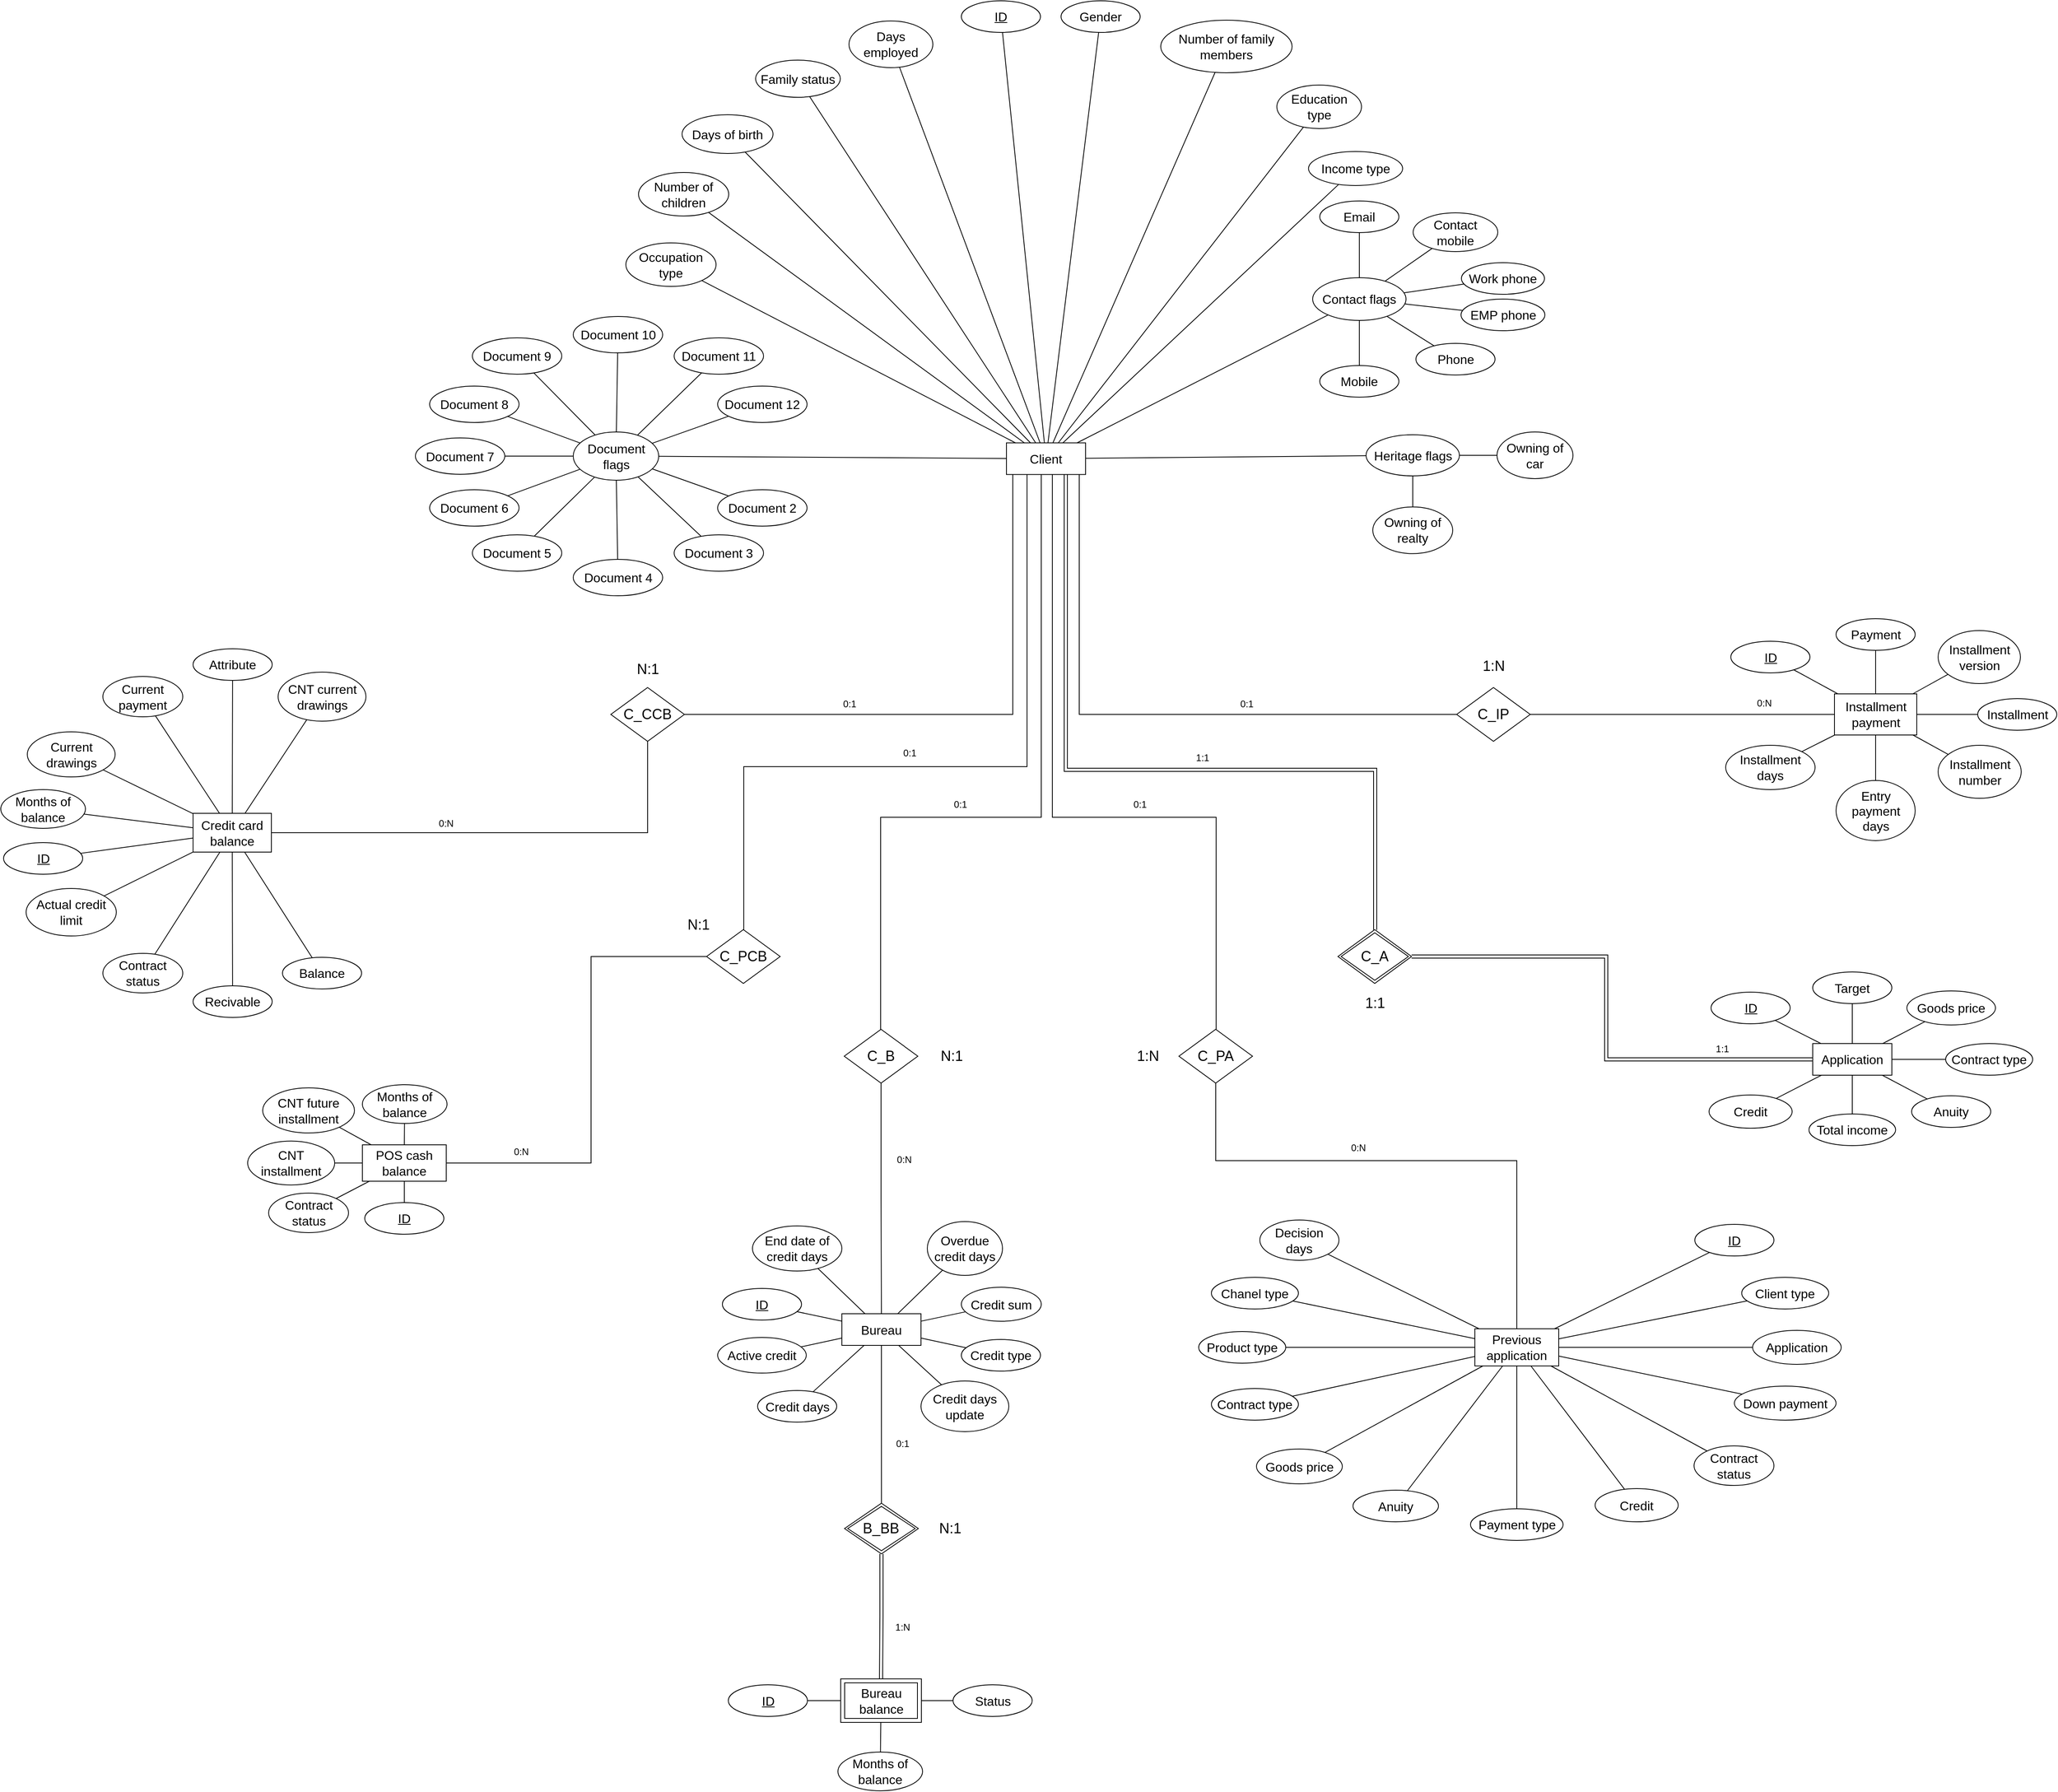 <mxfile version="22.1.3" type="device">
  <diagram name="Página-1" id="F2NtI0A37VSO_cl3ZbmP">
    <mxGraphModel dx="2080" dy="1638" grid="0" gridSize="10" guides="1" tooltips="1" connect="1" arrows="1" fold="1" page="0" pageScale="1" pageWidth="827" pageHeight="1169" math="0" shadow="0">
      <root>
        <mxCell id="0" />
        <mxCell id="1" parent="0" />
        <mxCell id="I22vE5lJBab3B9H_vY07-15" value="" style="group" parent="1" vertex="1" connectable="0">
          <mxGeometry x="352" y="682" width="812" height="405" as="geometry" />
        </mxCell>
        <mxCell id="j5BVLODVtdJpvDju9NPj-47" value="Previous application" style="whiteSpace=wrap;html=1;align=center;fontSize=16;" parent="I22vE5lJBab3B9H_vY07-15" vertex="1">
          <mxGeometry x="349" y="137.5" width="106" height="47" as="geometry" />
        </mxCell>
        <mxCell id="j5BVLODVtdJpvDju9NPj-48" value="ID" style="ellipse;whiteSpace=wrap;html=1;align=center;fontStyle=4;fontSize=16;" parent="I22vE5lJBab3B9H_vY07-15" vertex="1">
          <mxGeometry x="627" y="5.5" width="100" height="40" as="geometry" />
        </mxCell>
        <mxCell id="j5BVLODVtdJpvDju9NPj-49" value="Contract type" style="ellipse;whiteSpace=wrap;html=1;align=center;fontSize=16;" parent="I22vE5lJBab3B9H_vY07-15" vertex="1">
          <mxGeometry x="16" y="213" width="110" height="40" as="geometry" />
        </mxCell>
        <mxCell id="j5BVLODVtdJpvDju9NPj-50" value="Application" style="ellipse;whiteSpace=wrap;html=1;align=center;fontSize=16;" parent="I22vE5lJBab3B9H_vY07-15" vertex="1">
          <mxGeometry x="700" y="139.5" width="112" height="43" as="geometry" />
        </mxCell>
        <mxCell id="j5BVLODVtdJpvDju9NPj-51" value="Goods price" style="ellipse;whiteSpace=wrap;html=1;align=center;fontSize=16;" parent="I22vE5lJBab3B9H_vY07-15" vertex="1">
          <mxGeometry x="73" y="289.5" width="108.5" height="44" as="geometry" />
        </mxCell>
        <mxCell id="j5BVLODVtdJpvDju9NPj-52" value="Down payment" style="ellipse;whiteSpace=wrap;html=1;align=center;fontSize=16;" parent="I22vE5lJBab3B9H_vY07-15" vertex="1">
          <mxGeometry x="677" y="210" width="128.5" height="43" as="geometry" />
        </mxCell>
        <mxCell id="j5BVLODVtdJpvDju9NPj-53" value="Anuity" style="ellipse;whiteSpace=wrap;html=1;align=center;fontSize=16;" parent="I22vE5lJBab3B9H_vY07-15" vertex="1">
          <mxGeometry x="195" y="341.5" width="108" height="40" as="geometry" />
        </mxCell>
        <mxCell id="j5BVLODVtdJpvDju9NPj-54" value="Credit" style="ellipse;whiteSpace=wrap;html=1;align=center;fontSize=16;" parent="I22vE5lJBab3B9H_vY07-15" vertex="1">
          <mxGeometry x="501" y="339.5" width="105" height="42" as="geometry" />
        </mxCell>
        <mxCell id="j5BVLODVtdJpvDju9NPj-55" value="Contract status" style="ellipse;whiteSpace=wrap;html=1;align=center;fontSize=16;" parent="I22vE5lJBab3B9H_vY07-15" vertex="1">
          <mxGeometry x="626" y="285.5" width="101" height="50" as="geometry" />
        </mxCell>
        <mxCell id="j5BVLODVtdJpvDju9NPj-58" value="Decision days" style="ellipse;whiteSpace=wrap;html=1;align=center;fontSize=16;" parent="I22vE5lJBab3B9H_vY07-15" vertex="1">
          <mxGeometry x="77.25" width="100" height="51" as="geometry" />
        </mxCell>
        <mxCell id="j5BVLODVtdJpvDju9NPj-59" value="Product type" style="ellipse;whiteSpace=wrap;html=1;align=center;fontSize=16;" parent="I22vE5lJBab3B9H_vY07-15" vertex="1">
          <mxGeometry y="141" width="110" height="40" as="geometry" />
        </mxCell>
        <mxCell id="j5BVLODVtdJpvDju9NPj-60" value="Chanel type" style="ellipse;whiteSpace=wrap;html=1;align=center;fontSize=16;" parent="I22vE5lJBab3B9H_vY07-15" vertex="1">
          <mxGeometry x="16" y="72.5" width="110" height="40" as="geometry" />
        </mxCell>
        <mxCell id="j5BVLODVtdJpvDju9NPj-61" value="Payment type" style="ellipse;whiteSpace=wrap;html=1;align=center;fontSize=16;" parent="I22vE5lJBab3B9H_vY07-15" vertex="1">
          <mxGeometry x="343.5" y="365" width="117" height="40" as="geometry" />
        </mxCell>
        <mxCell id="j5BVLODVtdJpvDju9NPj-62" value="Client type" style="ellipse;whiteSpace=wrap;html=1;align=center;fontSize=16;" parent="I22vE5lJBab3B9H_vY07-15" vertex="1">
          <mxGeometry x="686.25" y="72.5" width="110" height="40" as="geometry" />
        </mxCell>
        <mxCell id="I22vE5lJBab3B9H_vY07-2" value="" style="endArrow=none;html=1;rounded=0;" parent="I22vE5lJBab3B9H_vY07-15" source="j5BVLODVtdJpvDju9NPj-58" target="j5BVLODVtdJpvDju9NPj-47" edge="1">
          <mxGeometry relative="1" as="geometry">
            <mxPoint x="346" y="92.5" as="sourcePoint" />
            <mxPoint x="506" y="92" as="targetPoint" />
          </mxGeometry>
        </mxCell>
        <mxCell id="I22vE5lJBab3B9H_vY07-3" value="" style="endArrow=none;html=1;rounded=0;" parent="I22vE5lJBab3B9H_vY07-15" source="j5BVLODVtdJpvDju9NPj-47" target="j5BVLODVtdJpvDju9NPj-53" edge="1">
          <mxGeometry relative="1" as="geometry">
            <mxPoint x="346" y="41.5" as="sourcePoint" />
            <mxPoint x="506" y="41.5" as="targetPoint" />
          </mxGeometry>
        </mxCell>
        <mxCell id="I22vE5lJBab3B9H_vY07-4" value="" style="endArrow=none;html=1;rounded=0;" parent="I22vE5lJBab3B9H_vY07-15" source="j5BVLODVtdJpvDju9NPj-47" target="j5BVLODVtdJpvDju9NPj-54" edge="1">
          <mxGeometry relative="1" as="geometry">
            <mxPoint x="320" y="255.5" as="sourcePoint" />
            <mxPoint x="480" y="255.5" as="targetPoint" />
          </mxGeometry>
        </mxCell>
        <mxCell id="I22vE5lJBab3B9H_vY07-5" value="" style="endArrow=none;html=1;rounded=0;" parent="I22vE5lJBab3B9H_vY07-15" source="j5BVLODVtdJpvDju9NPj-47" target="j5BVLODVtdJpvDju9NPj-61" edge="1">
          <mxGeometry relative="1" as="geometry">
            <mxPoint x="328" y="232.5" as="sourcePoint" />
            <mxPoint x="488" y="232.5" as="targetPoint" />
          </mxGeometry>
        </mxCell>
        <mxCell id="I22vE5lJBab3B9H_vY07-6" value="" style="endArrow=none;html=1;rounded=0;" parent="I22vE5lJBab3B9H_vY07-15" source="j5BVLODVtdJpvDju9NPj-51" target="j5BVLODVtdJpvDju9NPj-47" edge="1">
          <mxGeometry relative="1" as="geometry">
            <mxPoint x="356" y="51.5" as="sourcePoint" />
            <mxPoint x="516" y="51.5" as="targetPoint" />
          </mxGeometry>
        </mxCell>
        <mxCell id="I22vE5lJBab3B9H_vY07-7" value="" style="endArrow=none;html=1;rounded=0;" parent="I22vE5lJBab3B9H_vY07-15" source="j5BVLODVtdJpvDju9NPj-49" target="j5BVLODVtdJpvDju9NPj-47" edge="1">
          <mxGeometry relative="1" as="geometry">
            <mxPoint x="366" y="61.5" as="sourcePoint" />
            <mxPoint x="526" y="61.5" as="targetPoint" />
          </mxGeometry>
        </mxCell>
        <mxCell id="I22vE5lJBab3B9H_vY07-8" value="" style="endArrow=none;html=1;rounded=0;" parent="I22vE5lJBab3B9H_vY07-15" source="j5BVLODVtdJpvDju9NPj-59" target="j5BVLODVtdJpvDju9NPj-47" edge="1">
          <mxGeometry relative="1" as="geometry">
            <mxPoint x="376" y="71.5" as="sourcePoint" />
            <mxPoint x="536" y="71.5" as="targetPoint" />
          </mxGeometry>
        </mxCell>
        <mxCell id="I22vE5lJBab3B9H_vY07-9" value="" style="endArrow=none;html=1;rounded=0;" parent="I22vE5lJBab3B9H_vY07-15" source="j5BVLODVtdJpvDju9NPj-60" target="j5BVLODVtdJpvDju9NPj-47" edge="1">
          <mxGeometry relative="1" as="geometry">
            <mxPoint x="386" y="81.5" as="sourcePoint" />
            <mxPoint x="546" y="81.5" as="targetPoint" />
          </mxGeometry>
        </mxCell>
        <mxCell id="I22vE5lJBab3B9H_vY07-10" value="" style="endArrow=none;html=1;rounded=0;" parent="I22vE5lJBab3B9H_vY07-15" source="j5BVLODVtdJpvDju9NPj-48" target="j5BVLODVtdJpvDju9NPj-47" edge="1">
          <mxGeometry relative="1" as="geometry">
            <mxPoint x="396" y="91.5" as="sourcePoint" />
            <mxPoint x="556" y="91.5" as="targetPoint" />
          </mxGeometry>
        </mxCell>
        <mxCell id="I22vE5lJBab3B9H_vY07-11" value="" style="endArrow=none;html=1;rounded=0;" parent="I22vE5lJBab3B9H_vY07-15" source="j5BVLODVtdJpvDju9NPj-47" target="j5BVLODVtdJpvDju9NPj-55" edge="1">
          <mxGeometry relative="1" as="geometry">
            <mxPoint x="406" y="101.5" as="sourcePoint" />
            <mxPoint x="566" y="101.5" as="targetPoint" />
          </mxGeometry>
        </mxCell>
        <mxCell id="I22vE5lJBab3B9H_vY07-12" value="" style="endArrow=none;html=1;rounded=0;" parent="I22vE5lJBab3B9H_vY07-15" source="j5BVLODVtdJpvDju9NPj-47" target="j5BVLODVtdJpvDju9NPj-52" edge="1">
          <mxGeometry relative="1" as="geometry">
            <mxPoint x="416" y="111.5" as="sourcePoint" />
            <mxPoint x="576" y="111.5" as="targetPoint" />
          </mxGeometry>
        </mxCell>
        <mxCell id="I22vE5lJBab3B9H_vY07-13" value="" style="endArrow=none;html=1;rounded=0;" parent="I22vE5lJBab3B9H_vY07-15" source="j5BVLODVtdJpvDju9NPj-47" target="j5BVLODVtdJpvDju9NPj-50" edge="1">
          <mxGeometry relative="1" as="geometry">
            <mxPoint x="426" y="121.5" as="sourcePoint" />
            <mxPoint x="586" y="121.5" as="targetPoint" />
          </mxGeometry>
        </mxCell>
        <mxCell id="I22vE5lJBab3B9H_vY07-14" value="" style="endArrow=none;html=1;rounded=0;" parent="I22vE5lJBab3B9H_vY07-15" source="j5BVLODVtdJpvDju9NPj-47" target="j5BVLODVtdJpvDju9NPj-62" edge="1">
          <mxGeometry relative="1" as="geometry">
            <mxPoint x="436" y="131.5" as="sourcePoint" />
            <mxPoint x="596" y="131.5" as="targetPoint" />
          </mxGeometry>
        </mxCell>
        <mxCell id="I22vE5lJBab3B9H_vY07-16" value="" style="group" parent="1" vertex="1" connectable="0">
          <mxGeometry x="-638" y="-837" width="1427.5" height="736.5" as="geometry" />
        </mxCell>
        <mxCell id="j5BVLODVtdJpvDju9NPj-133" value="" style="group" parent="I22vE5lJBab3B9H_vY07-16" vertex="1" connectable="0">
          <mxGeometry y="231" width="1427.5" height="505.5" as="geometry" />
        </mxCell>
        <mxCell id="j5BVLODVtdJpvDju9NPj-1" value="Client" style="whiteSpace=wrap;html=1;align=center;fontSize=16;" parent="j5BVLODVtdJpvDju9NPj-133" vertex="1">
          <mxGeometry x="747" y="305.75" width="100" height="40" as="geometry" />
        </mxCell>
        <mxCell id="j5BVLODVtdJpvDju9NPj-116" value="" style="group" parent="j5BVLODVtdJpvDju9NPj-133" vertex="1" connectable="0">
          <mxGeometry y="146" width="495" height="359.5" as="geometry" />
        </mxCell>
        <mxCell id="j5BVLODVtdJpvDju9NPj-14" value="Document flags" style="ellipse;margin=3;whiteSpace=wrap;html=1;align=center;fontSize=16;" parent="j5BVLODVtdJpvDju9NPj-116" vertex="1">
          <mxGeometry x="199.5" y="146" width="108" height="61" as="geometry" />
        </mxCell>
        <mxCell id="j5BVLODVtdJpvDju9NPj-15" value="Document 8" style="ellipse;whiteSpace=wrap;html=1;align=center;fontSize=16;" parent="j5BVLODVtdJpvDju9NPj-116" vertex="1">
          <mxGeometry x="18" y="88" width="113" height="46" as="geometry" />
        </mxCell>
        <mxCell id="j5BVLODVtdJpvDju9NPj-16" value="Document 11" style="ellipse;whiteSpace=wrap;html=1;align=center;fontSize=16;" parent="j5BVLODVtdJpvDju9NPj-116" vertex="1">
          <mxGeometry x="327" y="27" width="113" height="46" as="geometry" />
        </mxCell>
        <mxCell id="j5BVLODVtdJpvDju9NPj-17" value="Document 10" style="ellipse;whiteSpace=wrap;html=1;align=center;fontSize=16;" parent="j5BVLODVtdJpvDju9NPj-116" vertex="1">
          <mxGeometry x="199.5" width="113" height="46" as="geometry" />
        </mxCell>
        <mxCell id="j5BVLODVtdJpvDju9NPj-18" value="Document 9" style="ellipse;whiteSpace=wrap;html=1;align=center;fontSize=16;" parent="j5BVLODVtdJpvDju9NPj-116" vertex="1">
          <mxGeometry x="72" y="27" width="113" height="46" as="geometry" />
        </mxCell>
        <mxCell id="j5BVLODVtdJpvDju9NPj-19" value="Document 2" style="ellipse;whiteSpace=wrap;html=1;align=center;fontSize=16;" parent="j5BVLODVtdJpvDju9NPj-116" vertex="1">
          <mxGeometry x="382" y="219" width="113" height="46" as="geometry" />
        </mxCell>
        <mxCell id="j5BVLODVtdJpvDju9NPj-20" value="Document 7" style="ellipse;whiteSpace=wrap;html=1;align=center;fontSize=16;" parent="j5BVLODVtdJpvDju9NPj-116" vertex="1">
          <mxGeometry y="153.5" width="113" height="46" as="geometry" />
        </mxCell>
        <mxCell id="j5BVLODVtdJpvDju9NPj-21" value="Document 3" style="ellipse;whiteSpace=wrap;html=1;align=center;fontSize=16;" parent="j5BVLODVtdJpvDju9NPj-116" vertex="1">
          <mxGeometry x="327" y="276" width="113" height="46" as="geometry" />
        </mxCell>
        <mxCell id="j5BVLODVtdJpvDju9NPj-22" value="Document 4" style="ellipse;whiteSpace=wrap;html=1;align=center;fontSize=16;" parent="j5BVLODVtdJpvDju9NPj-116" vertex="1">
          <mxGeometry x="199.5" y="307" width="113" height="46" as="geometry" />
        </mxCell>
        <mxCell id="j5BVLODVtdJpvDju9NPj-23" value="Document 5" style="ellipse;whiteSpace=wrap;html=1;align=center;fontSize=16;" parent="j5BVLODVtdJpvDju9NPj-116" vertex="1">
          <mxGeometry x="72" y="276" width="113" height="46" as="geometry" />
        </mxCell>
        <mxCell id="j5BVLODVtdJpvDju9NPj-24" value="Document 6" style="ellipse;whiteSpace=wrap;html=1;align=center;fontSize=16;" parent="j5BVLODVtdJpvDju9NPj-116" vertex="1">
          <mxGeometry x="18" y="219" width="113" height="46" as="geometry" />
        </mxCell>
        <mxCell id="j5BVLODVtdJpvDju9NPj-25" value="Document 12" style="ellipse;whiteSpace=wrap;html=1;align=center;fontSize=16;" parent="j5BVLODVtdJpvDju9NPj-116" vertex="1">
          <mxGeometry x="382" y="88" width="113" height="46" as="geometry" />
        </mxCell>
        <mxCell id="j5BVLODVtdJpvDju9NPj-104" value="" style="endArrow=none;html=1;rounded=0;fontSize=12;startSize=8;endSize=8;curved=1;" parent="j5BVLODVtdJpvDju9NPj-116" source="j5BVLODVtdJpvDju9NPj-14" target="j5BVLODVtdJpvDju9NPj-19" edge="1">
          <mxGeometry relative="1" as="geometry">
            <mxPoint x="461" y="-36" as="sourcePoint" />
            <mxPoint x="621" y="-36" as="targetPoint" />
          </mxGeometry>
        </mxCell>
        <mxCell id="j5BVLODVtdJpvDju9NPj-106" value="" style="endArrow=none;html=1;rounded=0;fontSize=12;startSize=8;endSize=8;curved=1;" parent="j5BVLODVtdJpvDju9NPj-116" source="j5BVLODVtdJpvDju9NPj-14" target="j5BVLODVtdJpvDju9NPj-21" edge="1">
          <mxGeometry relative="1" as="geometry">
            <mxPoint x="583" y="49" as="sourcePoint" />
            <mxPoint x="743" y="49" as="targetPoint" />
          </mxGeometry>
        </mxCell>
        <mxCell id="j5BVLODVtdJpvDju9NPj-107" value="" style="endArrow=none;html=1;rounded=0;fontSize=12;startSize=8;endSize=8;curved=1;" parent="j5BVLODVtdJpvDju9NPj-116" source="j5BVLODVtdJpvDju9NPj-14" target="j5BVLODVtdJpvDju9NPj-22" edge="1">
          <mxGeometry relative="1" as="geometry">
            <mxPoint x="593" y="59" as="sourcePoint" />
            <mxPoint x="753" y="59" as="targetPoint" />
          </mxGeometry>
        </mxCell>
        <mxCell id="j5BVLODVtdJpvDju9NPj-108" value="" style="endArrow=none;html=1;rounded=0;fontSize=12;startSize=8;endSize=8;curved=1;" parent="j5BVLODVtdJpvDju9NPj-116" source="j5BVLODVtdJpvDju9NPj-23" target="j5BVLODVtdJpvDju9NPj-14" edge="1">
          <mxGeometry relative="1" as="geometry">
            <mxPoint x="603" y="69" as="sourcePoint" />
            <mxPoint x="763" y="69" as="targetPoint" />
          </mxGeometry>
        </mxCell>
        <mxCell id="j5BVLODVtdJpvDju9NPj-109" value="" style="endArrow=none;html=1;rounded=0;fontSize=12;startSize=8;endSize=8;curved=1;" parent="j5BVLODVtdJpvDju9NPj-116" source="j5BVLODVtdJpvDju9NPj-24" target="j5BVLODVtdJpvDju9NPj-14" edge="1">
          <mxGeometry relative="1" as="geometry">
            <mxPoint x="613" y="79" as="sourcePoint" />
            <mxPoint x="773" y="79" as="targetPoint" />
          </mxGeometry>
        </mxCell>
        <mxCell id="j5BVLODVtdJpvDju9NPj-110" value="" style="endArrow=none;html=1;rounded=0;fontSize=12;startSize=8;endSize=8;curved=1;" parent="j5BVLODVtdJpvDju9NPj-116" source="j5BVLODVtdJpvDju9NPj-20" target="j5BVLODVtdJpvDju9NPj-14" edge="1">
          <mxGeometry relative="1" as="geometry">
            <mxPoint x="623" y="89" as="sourcePoint" />
            <mxPoint x="783" y="89" as="targetPoint" />
          </mxGeometry>
        </mxCell>
        <mxCell id="j5BVLODVtdJpvDju9NPj-111" value="" style="endArrow=none;html=1;rounded=0;fontSize=12;startSize=8;endSize=8;curved=1;" parent="j5BVLODVtdJpvDju9NPj-116" source="j5BVLODVtdJpvDju9NPj-15" target="j5BVLODVtdJpvDju9NPj-14" edge="1">
          <mxGeometry relative="1" as="geometry">
            <mxPoint x="633" y="99" as="sourcePoint" />
            <mxPoint x="793" y="99" as="targetPoint" />
          </mxGeometry>
        </mxCell>
        <mxCell id="j5BVLODVtdJpvDju9NPj-112" value="" style="endArrow=none;html=1;rounded=0;fontSize=12;startSize=8;endSize=8;curved=1;" parent="j5BVLODVtdJpvDju9NPj-116" source="j5BVLODVtdJpvDju9NPj-18" target="j5BVLODVtdJpvDju9NPj-14" edge="1">
          <mxGeometry relative="1" as="geometry">
            <mxPoint x="648" y="112" as="sourcePoint" />
            <mxPoint x="803" y="109" as="targetPoint" />
          </mxGeometry>
        </mxCell>
        <mxCell id="j5BVLODVtdJpvDju9NPj-113" value="" style="endArrow=none;html=1;rounded=0;fontSize=12;startSize=8;endSize=8;curved=1;" parent="j5BVLODVtdJpvDju9NPj-116" source="j5BVLODVtdJpvDju9NPj-17" target="j5BVLODVtdJpvDju9NPj-14" edge="1">
          <mxGeometry relative="1" as="geometry">
            <mxPoint x="653" y="119" as="sourcePoint" />
            <mxPoint x="813" y="119" as="targetPoint" />
          </mxGeometry>
        </mxCell>
        <mxCell id="j5BVLODVtdJpvDju9NPj-114" value="" style="endArrow=none;html=1;rounded=0;fontSize=12;startSize=8;endSize=8;curved=1;" parent="j5BVLODVtdJpvDju9NPj-116" source="j5BVLODVtdJpvDju9NPj-16" target="j5BVLODVtdJpvDju9NPj-14" edge="1">
          <mxGeometry relative="1" as="geometry">
            <mxPoint x="663" y="129" as="sourcePoint" />
            <mxPoint x="823" y="129" as="targetPoint" />
          </mxGeometry>
        </mxCell>
        <mxCell id="j5BVLODVtdJpvDju9NPj-115" value="" style="endArrow=none;html=1;rounded=0;fontSize=12;startSize=8;endSize=8;curved=1;" parent="j5BVLODVtdJpvDju9NPj-116" source="j5BVLODVtdJpvDju9NPj-25" target="j5BVLODVtdJpvDju9NPj-14" edge="1">
          <mxGeometry relative="1" as="geometry">
            <mxPoint x="673" y="139" as="sourcePoint" />
            <mxPoint x="833" y="139" as="targetPoint" />
          </mxGeometry>
        </mxCell>
        <mxCell id="j5BVLODVtdJpvDju9NPj-119" value="" style="group" parent="j5BVLODVtdJpvDju9NPj-133" vertex="1" connectable="0">
          <mxGeometry x="1201.5" y="292" width="261.5" height="153.75" as="geometry" />
        </mxCell>
        <mxCell id="j5BVLODVtdJpvDju9NPj-35" value="Heritage flags" style="ellipse;margin=3;whiteSpace=wrap;html=1;align=center;fontSize=16;" parent="j5BVLODVtdJpvDju9NPj-119" vertex="1">
          <mxGeometry y="3.5" width="118" height="52" as="geometry" />
        </mxCell>
        <mxCell id="j5BVLODVtdJpvDju9NPj-37" value="Owning of car" style="ellipse;whiteSpace=wrap;html=1;align=center;fontSize=16;" parent="j5BVLODVtdJpvDju9NPj-119" vertex="1">
          <mxGeometry x="165.5" width="96" height="59" as="geometry" />
        </mxCell>
        <mxCell id="j5BVLODVtdJpvDju9NPj-36" value="Owning of realty" style="ellipse;whiteSpace=wrap;html=1;align=center;fontSize=16;" parent="j5BVLODVtdJpvDju9NPj-119" vertex="1">
          <mxGeometry x="8.5" y="94.75" width="101" height="59" as="geometry" />
        </mxCell>
        <mxCell id="j5BVLODVtdJpvDju9NPj-117" value="" style="endArrow=none;html=1;rounded=0;fontSize=12;startSize=8;endSize=8;curved=1;" parent="j5BVLODVtdJpvDju9NPj-119" source="j5BVLODVtdJpvDju9NPj-35" target="j5BVLODVtdJpvDju9NPj-36" edge="1">
          <mxGeometry relative="1" as="geometry">
            <mxPoint x="100" y="162.5" as="sourcePoint" />
            <mxPoint x="260" y="162.5" as="targetPoint" />
          </mxGeometry>
        </mxCell>
        <mxCell id="j5BVLODVtdJpvDju9NPj-118" value="" style="endArrow=none;html=1;rounded=0;fontSize=12;startSize=8;endSize=8;curved=1;" parent="j5BVLODVtdJpvDju9NPj-119" source="j5BVLODVtdJpvDju9NPj-35" target="j5BVLODVtdJpvDju9NPj-37" edge="1">
          <mxGeometry relative="1" as="geometry">
            <mxPoint x="100" y="162.5" as="sourcePoint" />
            <mxPoint x="260" y="162.5" as="targetPoint" />
          </mxGeometry>
        </mxCell>
        <mxCell id="j5BVLODVtdJpvDju9NPj-129" value="" style="group" parent="j5BVLODVtdJpvDju9NPj-133" vertex="1" connectable="0">
          <mxGeometry x="1134" width="293.5" height="248" as="geometry" />
        </mxCell>
        <mxCell id="j5BVLODVtdJpvDju9NPj-27" value="Contact flags" style="ellipse;margin=3;whiteSpace=wrap;html=1;align=center;fontSize=16;" parent="j5BVLODVtdJpvDju9NPj-129" vertex="1">
          <mxGeometry y="97" width="118" height="54" as="geometry" />
        </mxCell>
        <mxCell id="j5BVLODVtdJpvDju9NPj-28" value="EMP phone" style="ellipse;whiteSpace=wrap;html=1;align=center;fontSize=16;" parent="j5BVLODVtdJpvDju9NPj-129" vertex="1">
          <mxGeometry x="187.5" y="124" width="106" height="40" as="geometry" />
        </mxCell>
        <mxCell id="j5BVLODVtdJpvDju9NPj-29" value="Work phone" style="ellipse;whiteSpace=wrap;html=1;align=center;fontSize=16;" parent="j5BVLODVtdJpvDju9NPj-129" vertex="1">
          <mxGeometry x="188" y="78" width="105" height="40" as="geometry" />
        </mxCell>
        <mxCell id="j5BVLODVtdJpvDju9NPj-30" value="Contact mobile" style="ellipse;whiteSpace=wrap;html=1;align=center;fontSize=16;" parent="j5BVLODVtdJpvDju9NPj-129" vertex="1">
          <mxGeometry x="127" y="15" width="107" height="49" as="geometry" />
        </mxCell>
        <mxCell id="j5BVLODVtdJpvDju9NPj-31" value="Mobile" style="ellipse;whiteSpace=wrap;html=1;align=center;fontSize=16;" parent="j5BVLODVtdJpvDju9NPj-129" vertex="1">
          <mxGeometry x="9" y="208" width="100" height="40" as="geometry" />
        </mxCell>
        <mxCell id="j5BVLODVtdJpvDju9NPj-33" value="Phone" style="ellipse;whiteSpace=wrap;html=1;align=center;fontSize=16;" parent="j5BVLODVtdJpvDju9NPj-129" vertex="1">
          <mxGeometry x="130.5" y="180" width="100" height="40" as="geometry" />
        </mxCell>
        <mxCell id="j5BVLODVtdJpvDju9NPj-34" value="Email" style="ellipse;whiteSpace=wrap;html=1;align=center;fontSize=16;" parent="j5BVLODVtdJpvDju9NPj-129" vertex="1">
          <mxGeometry x="9" width="100" height="40" as="geometry" />
        </mxCell>
        <mxCell id="j5BVLODVtdJpvDju9NPj-120" value="" style="endArrow=none;html=1;rounded=0;fontSize=12;startSize=8;endSize=8;curved=1;" parent="j5BVLODVtdJpvDju9NPj-129" source="j5BVLODVtdJpvDju9NPj-27" target="j5BVLODVtdJpvDju9NPj-28" edge="1">
          <mxGeometry relative="1" as="geometry">
            <mxPoint x="-386" y="-128.83" as="sourcePoint" />
            <mxPoint x="-226" y="-128.83" as="targetPoint" />
          </mxGeometry>
        </mxCell>
        <mxCell id="j5BVLODVtdJpvDju9NPj-121" value="" style="endArrow=none;html=1;rounded=0;fontSize=12;startSize=8;endSize=8;curved=1;" parent="j5BVLODVtdJpvDju9NPj-129" source="j5BVLODVtdJpvDju9NPj-27" target="j5BVLODVtdJpvDju9NPj-31" edge="1">
          <mxGeometry relative="1" as="geometry">
            <mxPoint x="-376" y="-118.83" as="sourcePoint" />
            <mxPoint x="-216" y="-118.83" as="targetPoint" />
          </mxGeometry>
        </mxCell>
        <mxCell id="j5BVLODVtdJpvDju9NPj-122" value="" style="endArrow=none;html=1;rounded=0;fontSize=12;startSize=8;endSize=8;curved=1;" parent="j5BVLODVtdJpvDju9NPj-129" source="j5BVLODVtdJpvDju9NPj-27" target="j5BVLODVtdJpvDju9NPj-29" edge="1">
          <mxGeometry relative="1" as="geometry">
            <mxPoint x="-366" y="-108.83" as="sourcePoint" />
            <mxPoint x="-206" y="-108.83" as="targetPoint" />
          </mxGeometry>
        </mxCell>
        <mxCell id="j5BVLODVtdJpvDju9NPj-123" value="" style="endArrow=none;html=1;rounded=0;fontSize=12;startSize=8;endSize=8;curved=1;" parent="j5BVLODVtdJpvDju9NPj-129" source="j5BVLODVtdJpvDju9NPj-27" target="j5BVLODVtdJpvDju9NPj-30" edge="1">
          <mxGeometry relative="1" as="geometry">
            <mxPoint x="-356" y="-98.83" as="sourcePoint" />
            <mxPoint x="-196" y="-98.83" as="targetPoint" />
          </mxGeometry>
        </mxCell>
        <mxCell id="j5BVLODVtdJpvDju9NPj-124" value="" style="endArrow=none;html=1;rounded=0;fontSize=12;startSize=8;endSize=8;curved=1;" parent="j5BVLODVtdJpvDju9NPj-129" source="j5BVLODVtdJpvDju9NPj-27" target="j5BVLODVtdJpvDju9NPj-34" edge="1">
          <mxGeometry relative="1" as="geometry">
            <mxPoint x="-346" y="-88.83" as="sourcePoint" />
            <mxPoint x="-186" y="-88.83" as="targetPoint" />
          </mxGeometry>
        </mxCell>
        <mxCell id="j5BVLODVtdJpvDju9NPj-125" value="" style="endArrow=none;html=1;rounded=0;fontSize=12;startSize=8;endSize=8;curved=1;" parent="j5BVLODVtdJpvDju9NPj-129" source="j5BVLODVtdJpvDju9NPj-27" target="j5BVLODVtdJpvDju9NPj-33" edge="1">
          <mxGeometry relative="1" as="geometry">
            <mxPoint x="-336" y="-78.83" as="sourcePoint" />
            <mxPoint x="-176" y="-78.83" as="targetPoint" />
          </mxGeometry>
        </mxCell>
        <mxCell id="j5BVLODVtdJpvDju9NPj-130" value="" style="endArrow=none;html=1;rounded=0;fontSize=12;startSize=8;endSize=8;curved=1;" parent="j5BVLODVtdJpvDju9NPj-133" source="j5BVLODVtdJpvDju9NPj-14" target="j5BVLODVtdJpvDju9NPj-1" edge="1">
          <mxGeometry relative="1" as="geometry">
            <mxPoint x="172" y="-400" as="sourcePoint" />
            <mxPoint x="332" y="-400" as="targetPoint" />
          </mxGeometry>
        </mxCell>
        <mxCell id="j5BVLODVtdJpvDju9NPj-132" value="" style="endArrow=none;html=1;rounded=0;fontSize=12;startSize=8;endSize=8;curved=1;" parent="j5BVLODVtdJpvDju9NPj-133" source="j5BVLODVtdJpvDju9NPj-35" target="j5BVLODVtdJpvDju9NPj-1" edge="1">
          <mxGeometry relative="1" as="geometry">
            <mxPoint x="-246" y="-306" as="sourcePoint" />
            <mxPoint x="186" y="-304" as="targetPoint" />
          </mxGeometry>
        </mxCell>
        <mxCell id="j5BVLODVtdJpvDju9NPj-131" value="" style="endArrow=none;html=1;rounded=0;fontSize=12;startSize=8;endSize=8;curved=1;" parent="j5BVLODVtdJpvDju9NPj-133" source="j5BVLODVtdJpvDju9NPj-1" target="j5BVLODVtdJpvDju9NPj-27" edge="1">
          <mxGeometry relative="1" as="geometry">
            <mxPoint x="-28" y="-445" as="sourcePoint" />
            <mxPoint x="404" y="-443" as="targetPoint" />
          </mxGeometry>
        </mxCell>
        <mxCell id="j5BVLODVtdJpvDju9NPj-10" value="Occupation type" style="ellipse;whiteSpace=wrap;html=1;align=center;fontSize=16;" parent="j5BVLODVtdJpvDju9NPj-133" vertex="1">
          <mxGeometry x="266" y="53" width="114" height="55" as="geometry" />
        </mxCell>
        <mxCell id="Gx9S3VSfZiAoJ0ZGPeYS-13" value="" style="endArrow=none;html=1;rounded=0;" parent="j5BVLODVtdJpvDju9NPj-133" source="j5BVLODVtdJpvDju9NPj-10" target="j5BVLODVtdJpvDju9NPj-1" edge="1">
          <mxGeometry relative="1" as="geometry">
            <mxPoint x="714" y="-16" as="sourcePoint" />
            <mxPoint x="874" y="-16" as="targetPoint" />
          </mxGeometry>
        </mxCell>
        <mxCell id="I22vE5lJBab3B9H_vY07-17" value="" style="group" parent="I22vE5lJBab3B9H_vY07-16" vertex="1" connectable="0">
          <mxGeometry x="282" y="-22" width="940" height="272" as="geometry" />
        </mxCell>
        <mxCell id="j5BVLODVtdJpvDju9NPj-2" value="ID" style="ellipse;whiteSpace=wrap;html=1;align=center;fontStyle=4;fontSize=16;" parent="I22vE5lJBab3B9H_vY07-17" vertex="1">
          <mxGeometry x="408" width="100" height="40" as="geometry" />
        </mxCell>
        <mxCell id="j5BVLODVtdJpvDju9NPj-4" value="Days of birth" style="ellipse;whiteSpace=wrap;html=1;align=center;fontSize=16;" parent="I22vE5lJBab3B9H_vY07-17" vertex="1">
          <mxGeometry x="55" y="144" width="115" height="49" as="geometry" />
        </mxCell>
        <mxCell id="j5BVLODVtdJpvDju9NPj-5" value="Education type" style="ellipse;whiteSpace=wrap;html=1;align=center;fontSize=16;" parent="I22vE5lJBab3B9H_vY07-17" vertex="1">
          <mxGeometry x="806.75" y="106.5" width="107" height="55" as="geometry" />
        </mxCell>
        <mxCell id="j5BVLODVtdJpvDju9NPj-6" value="Family status" style="ellipse;whiteSpace=wrap;html=1;align=center;fontSize=16;" parent="I22vE5lJBab3B9H_vY07-17" vertex="1">
          <mxGeometry x="148" y="75" width="107" height="47" as="geometry" />
        </mxCell>
        <mxCell id="j5BVLODVtdJpvDju9NPj-9" value="Income type" style="ellipse;whiteSpace=wrap;html=1;align=center;fontSize=16;" parent="I22vE5lJBab3B9H_vY07-17" vertex="1">
          <mxGeometry x="846.75" y="190.5" width="119" height="43" as="geometry" />
        </mxCell>
        <mxCell id="j5BVLODVtdJpvDju9NPj-11" value="Number of children" style="ellipse;whiteSpace=wrap;html=1;align=center;fontSize=16;" parent="I22vE5lJBab3B9H_vY07-17" vertex="1">
          <mxGeometry y="217" width="114" height="55" as="geometry" />
        </mxCell>
        <mxCell id="j5BVLODVtdJpvDju9NPj-12" value="Number of family members" style="ellipse;whiteSpace=wrap;html=1;align=center;fontSize=16;" parent="I22vE5lJBab3B9H_vY07-17" vertex="1">
          <mxGeometry x="660" y="24.5" width="166" height="66.5" as="geometry" />
        </mxCell>
        <mxCell id="j5BVLODVtdJpvDju9NPj-13" value="Days employed" style="ellipse;whiteSpace=wrap;html=1;align=center;fontSize=16;" parent="I22vE5lJBab3B9H_vY07-17" vertex="1">
          <mxGeometry x="266" y="25.5" width="106" height="59" as="geometry" />
        </mxCell>
        <mxCell id="Gx9S3VSfZiAoJ0ZGPeYS-4" value="" style="endArrow=none;html=1;rounded=0;" parent="I22vE5lJBab3B9H_vY07-17" source="j5BVLODVtdJpvDju9NPj-9" target="j5BVLODVtdJpvDju9NPj-1" edge="1">
          <mxGeometry relative="1" as="geometry">
            <mxPoint x="342" y="147" as="sourcePoint" />
            <mxPoint x="614" y="366" as="targetPoint" />
          </mxGeometry>
        </mxCell>
        <mxCell id="Gx9S3VSfZiAoJ0ZGPeYS-5" value="" style="endArrow=none;html=1;rounded=0;" parent="I22vE5lJBab3B9H_vY07-17" source="j5BVLODVtdJpvDju9NPj-5" target="j5BVLODVtdJpvDju9NPj-1" edge="1">
          <mxGeometry relative="1" as="geometry">
            <mxPoint x="352" y="157" as="sourcePoint" />
            <mxPoint x="512" y="157" as="targetPoint" />
          </mxGeometry>
        </mxCell>
        <mxCell id="Gx9S3VSfZiAoJ0ZGPeYS-6" value="" style="endArrow=none;html=1;rounded=0;" parent="I22vE5lJBab3B9H_vY07-17" source="j5BVLODVtdJpvDju9NPj-12" target="j5BVLODVtdJpvDju9NPj-1" edge="1">
          <mxGeometry relative="1" as="geometry">
            <mxPoint x="362" y="167" as="sourcePoint" />
            <mxPoint x="522" y="167" as="targetPoint" />
          </mxGeometry>
        </mxCell>
        <mxCell id="Gx9S3VSfZiAoJ0ZGPeYS-8" value="" style="endArrow=none;html=1;rounded=0;" parent="I22vE5lJBab3B9H_vY07-17" source="j5BVLODVtdJpvDju9NPj-2" target="j5BVLODVtdJpvDju9NPj-1" edge="1">
          <mxGeometry relative="1" as="geometry">
            <mxPoint x="382" y="187" as="sourcePoint" />
            <mxPoint x="542" y="187" as="targetPoint" />
          </mxGeometry>
        </mxCell>
        <mxCell id="Gx9S3VSfZiAoJ0ZGPeYS-9" value="" style="endArrow=none;html=1;rounded=0;" parent="I22vE5lJBab3B9H_vY07-17" source="j5BVLODVtdJpvDju9NPj-13" target="j5BVLODVtdJpvDju9NPj-1" edge="1">
          <mxGeometry relative="1" as="geometry">
            <mxPoint x="392" y="197" as="sourcePoint" />
            <mxPoint x="552" y="197" as="targetPoint" />
          </mxGeometry>
        </mxCell>
        <mxCell id="Gx9S3VSfZiAoJ0ZGPeYS-10" value="" style="endArrow=none;html=1;rounded=0;" parent="I22vE5lJBab3B9H_vY07-17" source="j5BVLODVtdJpvDju9NPj-6" target="j5BVLODVtdJpvDju9NPj-1" edge="1">
          <mxGeometry relative="1" as="geometry">
            <mxPoint x="410" y="207" as="sourcePoint" />
            <mxPoint x="562" y="207" as="targetPoint" />
          </mxGeometry>
        </mxCell>
        <mxCell id="Gx9S3VSfZiAoJ0ZGPeYS-11" value="" style="endArrow=none;html=1;rounded=0;" parent="I22vE5lJBab3B9H_vY07-17" source="j5BVLODVtdJpvDju9NPj-4" target="j5BVLODVtdJpvDju9NPj-1" edge="1">
          <mxGeometry relative="1" as="geometry">
            <mxPoint x="412" y="217" as="sourcePoint" />
            <mxPoint x="572" y="217" as="targetPoint" />
          </mxGeometry>
        </mxCell>
        <mxCell id="Gx9S3VSfZiAoJ0ZGPeYS-12" value="" style="endArrow=none;html=1;rounded=0;" parent="I22vE5lJBab3B9H_vY07-17" source="j5BVLODVtdJpvDju9NPj-11" target="j5BVLODVtdJpvDju9NPj-1" edge="1">
          <mxGeometry relative="1" as="geometry">
            <mxPoint x="422" y="227" as="sourcePoint" />
            <mxPoint x="582" y="227" as="targetPoint" />
          </mxGeometry>
        </mxCell>
        <mxCell id="j5BVLODVtdJpvDju9NPj-3" value="Gender" style="ellipse;whiteSpace=wrap;html=1;align=center;fontSize=16;" parent="I22vE5lJBab3B9H_vY07-16" vertex="1">
          <mxGeometry x="816" y="-22" width="100" height="40" as="geometry" />
        </mxCell>
        <mxCell id="Gx9S3VSfZiAoJ0ZGPeYS-7" value="" style="endArrow=none;html=1;rounded=0;" parent="I22vE5lJBab3B9H_vY07-16" source="j5BVLODVtdJpvDju9NPj-3" target="j5BVLODVtdJpvDju9NPj-1" edge="1">
          <mxGeometry relative="1" as="geometry">
            <mxPoint x="774" y="130.5" as="sourcePoint" />
            <mxPoint x="934" y="130.5" as="targetPoint" />
          </mxGeometry>
        </mxCell>
        <mxCell id="I22vE5lJBab3B9H_vY07-34" value="" style="group" parent="1" vertex="1" connectable="0">
          <mxGeometry x="1018" y="-78" width="418.5" height="280.5" as="geometry" />
        </mxCell>
        <mxCell id="j5BVLODVtdJpvDju9NPj-63" value="Installment payment" style="whiteSpace=wrap;html=1;align=center;fontSize=16;" parent="I22vE5lJBab3B9H_vY07-34" vertex="1">
          <mxGeometry x="137.5" y="95" width="104" height="52" as="geometry" />
        </mxCell>
        <mxCell id="j5BVLODVtdJpvDju9NPj-64" value="Installment version" style="ellipse;whiteSpace=wrap;html=1;align=center;fontSize=16;" parent="I22vE5lJBab3B9H_vY07-34" vertex="1">
          <mxGeometry x="268.5" y="15" width="104" height="67" as="geometry" />
        </mxCell>
        <mxCell id="j5BVLODVtdJpvDju9NPj-65" value="ID" style="ellipse;whiteSpace=wrap;html=1;align=center;fontStyle=4;fontSize=16;" parent="I22vE5lJBab3B9H_vY07-34" vertex="1">
          <mxGeometry x="6.5" y="28.5" width="100" height="40" as="geometry" />
        </mxCell>
        <mxCell id="j5BVLODVtdJpvDju9NPj-66" value="Installment number" style="ellipse;whiteSpace=wrap;html=1;align=center;fontSize=16;" parent="I22vE5lJBab3B9H_vY07-34" vertex="1">
          <mxGeometry x="268.5" y="160" width="105" height="67" as="geometry" />
        </mxCell>
        <mxCell id="j5BVLODVtdJpvDju9NPj-68" value="Installment days" style="ellipse;whiteSpace=wrap;html=1;align=center;fontSize=16;" parent="I22vE5lJBab3B9H_vY07-34" vertex="1">
          <mxGeometry y="160" width="113" height="56" as="geometry" />
        </mxCell>
        <mxCell id="j5BVLODVtdJpvDju9NPj-70" value="Entry payment days" style="ellipse;whiteSpace=wrap;html=1;align=center;fontSize=16;" parent="I22vE5lJBab3B9H_vY07-34" vertex="1">
          <mxGeometry x="139.5" y="204.5" width="100" height="76" as="geometry" />
        </mxCell>
        <mxCell id="j5BVLODVtdJpvDju9NPj-80" value="Installment" style="ellipse;whiteSpace=wrap;html=1;align=center;fontSize=16;" parent="I22vE5lJBab3B9H_vY07-34" vertex="1">
          <mxGeometry x="318.5" y="101" width="100" height="40" as="geometry" />
        </mxCell>
        <mxCell id="j5BVLODVtdJpvDju9NPj-81" value="Payment" style="ellipse;whiteSpace=wrap;html=1;align=center;fontSize=16;" parent="I22vE5lJBab3B9H_vY07-34" vertex="1">
          <mxGeometry x="139.5" width="100" height="40" as="geometry" />
        </mxCell>
        <mxCell id="I22vE5lJBab3B9H_vY07-27" value="" style="endArrow=none;html=1;rounded=0;" parent="I22vE5lJBab3B9H_vY07-34" source="j5BVLODVtdJpvDju9NPj-63" target="j5BVLODVtdJpvDju9NPj-65" edge="1">
          <mxGeometry relative="1" as="geometry">
            <mxPoint x="39.5" y="-83" as="sourcePoint" />
            <mxPoint x="199.5" y="-83" as="targetPoint" />
          </mxGeometry>
        </mxCell>
        <mxCell id="I22vE5lJBab3B9H_vY07-28" value="" style="endArrow=none;html=1;rounded=0;" parent="I22vE5lJBab3B9H_vY07-34" source="j5BVLODVtdJpvDju9NPj-63" target="j5BVLODVtdJpvDju9NPj-81" edge="1">
          <mxGeometry relative="1" as="geometry">
            <mxPoint x="49.5" y="-73" as="sourcePoint" />
            <mxPoint x="209.5" y="-73" as="targetPoint" />
          </mxGeometry>
        </mxCell>
        <mxCell id="I22vE5lJBab3B9H_vY07-29" value="" style="endArrow=none;html=1;rounded=0;" parent="I22vE5lJBab3B9H_vY07-34" source="j5BVLODVtdJpvDju9NPj-63" target="j5BVLODVtdJpvDju9NPj-64" edge="1">
          <mxGeometry relative="1" as="geometry">
            <mxPoint x="59.5" y="-63" as="sourcePoint" />
            <mxPoint x="219.5" y="-63" as="targetPoint" />
          </mxGeometry>
        </mxCell>
        <mxCell id="I22vE5lJBab3B9H_vY07-30" value="" style="endArrow=none;html=1;rounded=0;" parent="I22vE5lJBab3B9H_vY07-34" source="j5BVLODVtdJpvDju9NPj-63" target="j5BVLODVtdJpvDju9NPj-80" edge="1">
          <mxGeometry relative="1" as="geometry">
            <mxPoint x="69.5" y="-53" as="sourcePoint" />
            <mxPoint x="229.5" y="-53" as="targetPoint" />
          </mxGeometry>
        </mxCell>
        <mxCell id="I22vE5lJBab3B9H_vY07-31" value="" style="endArrow=none;html=1;rounded=0;" parent="I22vE5lJBab3B9H_vY07-34" source="j5BVLODVtdJpvDju9NPj-63" target="j5BVLODVtdJpvDju9NPj-66" edge="1">
          <mxGeometry relative="1" as="geometry">
            <mxPoint x="79.5" y="-43" as="sourcePoint" />
            <mxPoint x="239.5" y="-43" as="targetPoint" />
          </mxGeometry>
        </mxCell>
        <mxCell id="I22vE5lJBab3B9H_vY07-32" value="" style="endArrow=none;html=1;rounded=0;" parent="I22vE5lJBab3B9H_vY07-34" source="j5BVLODVtdJpvDju9NPj-63" target="j5BVLODVtdJpvDju9NPj-70" edge="1">
          <mxGeometry relative="1" as="geometry">
            <mxPoint x="89.5" y="-33" as="sourcePoint" />
            <mxPoint x="249.5" y="-33" as="targetPoint" />
          </mxGeometry>
        </mxCell>
        <mxCell id="I22vE5lJBab3B9H_vY07-33" value="" style="endArrow=none;html=1;rounded=0;" parent="I22vE5lJBab3B9H_vY07-34" source="j5BVLODVtdJpvDju9NPj-63" target="j5BVLODVtdJpvDju9NPj-68" edge="1">
          <mxGeometry relative="1" as="geometry">
            <mxPoint x="99.5" y="-23" as="sourcePoint" />
            <mxPoint x="259.5" y="-23" as="targetPoint" />
          </mxGeometry>
        </mxCell>
        <mxCell id="o_ZVjZ1x3U8t-O-0K4jL-8" value="0:N" style="text;html=1;strokeColor=none;fillColor=none;align=center;verticalAlign=middle;whiteSpace=wrap;rounded=0;" vertex="1" parent="I22vE5lJBab3B9H_vY07-34">
          <mxGeometry x="19" y="92" width="60" height="30" as="geometry" />
        </mxCell>
        <mxCell id="I22vE5lJBab3B9H_vY07-35" value="" style="group" parent="1" vertex="1" connectable="0">
          <mxGeometry x="997" y="368.5" width="409" height="219.5" as="geometry" />
        </mxCell>
        <mxCell id="j5BVLODVtdJpvDju9NPj-38" value="Application" style="whiteSpace=wrap;html=1;align=center;fontSize=16;" parent="I22vE5lJBab3B9H_vY07-35" vertex="1">
          <mxGeometry x="131" y="90.5" width="100" height="40" as="geometry" />
        </mxCell>
        <mxCell id="j5BVLODVtdJpvDju9NPj-39" value="ID" style="ellipse;whiteSpace=wrap;html=1;align=center;fontStyle=4;fontSize=16;" parent="I22vE5lJBab3B9H_vY07-35" vertex="1">
          <mxGeometry x="2.5" y="25.5" width="100" height="40" as="geometry" />
        </mxCell>
        <mxCell id="j5BVLODVtdJpvDju9NPj-40" value="Contract type" style="ellipse;whiteSpace=wrap;html=1;align=center;fontSize=16;" parent="I22vE5lJBab3B9H_vY07-35" vertex="1">
          <mxGeometry x="299" y="90.5" width="110" height="40" as="geometry" />
        </mxCell>
        <mxCell id="j5BVLODVtdJpvDju9NPj-41" value="Target" style="ellipse;whiteSpace=wrap;html=1;align=center;fontSize=16;" parent="I22vE5lJBab3B9H_vY07-35" vertex="1">
          <mxGeometry x="131" width="100" height="40" as="geometry" />
        </mxCell>
        <mxCell id="j5BVLODVtdJpvDju9NPj-42" value="Goods price" style="ellipse;whiteSpace=wrap;html=1;align=center;fontSize=16;" parent="I22vE5lJBab3B9H_vY07-35" vertex="1">
          <mxGeometry x="250" y="24" width="112" height="43" as="geometry" />
        </mxCell>
        <mxCell id="j5BVLODVtdJpvDju9NPj-43" value="Total income" style="ellipse;whiteSpace=wrap;html=1;align=center;fontSize=16;" parent="I22vE5lJBab3B9H_vY07-35" vertex="1">
          <mxGeometry x="126.25" y="179.5" width="109.5" height="40" as="geometry" />
        </mxCell>
        <mxCell id="j5BVLODVtdJpvDju9NPj-44" value="Anuity" style="ellipse;whiteSpace=wrap;html=1;align=center;fontSize=16;" parent="I22vE5lJBab3B9H_vY07-35" vertex="1">
          <mxGeometry x="256" y="156.5" width="100" height="40" as="geometry" />
        </mxCell>
        <mxCell id="j5BVLODVtdJpvDju9NPj-45" value="Credit" style="ellipse;whiteSpace=wrap;html=1;align=center;fontSize=16;" parent="I22vE5lJBab3B9H_vY07-35" vertex="1">
          <mxGeometry y="155.5" width="105" height="42" as="geometry" />
        </mxCell>
        <mxCell id="I22vE5lJBab3B9H_vY07-19" value="" style="endArrow=none;html=1;rounded=0;" parent="I22vE5lJBab3B9H_vY07-35" source="j5BVLODVtdJpvDju9NPj-38" target="j5BVLODVtdJpvDju9NPj-39" edge="1">
          <mxGeometry relative="1" as="geometry">
            <mxPoint x="52" y="-99.5" as="sourcePoint" />
            <mxPoint x="212" y="-99.5" as="targetPoint" />
          </mxGeometry>
        </mxCell>
        <mxCell id="I22vE5lJBab3B9H_vY07-20" value="" style="endArrow=none;html=1;rounded=0;" parent="I22vE5lJBab3B9H_vY07-35" source="j5BVLODVtdJpvDju9NPj-38" target="j5BVLODVtdJpvDju9NPj-41" edge="1">
          <mxGeometry relative="1" as="geometry">
            <mxPoint x="62" y="-89.5" as="sourcePoint" />
            <mxPoint x="222" y="-89.5" as="targetPoint" />
          </mxGeometry>
        </mxCell>
        <mxCell id="I22vE5lJBab3B9H_vY07-21" value="" style="endArrow=none;html=1;rounded=0;" parent="I22vE5lJBab3B9H_vY07-35" source="j5BVLODVtdJpvDju9NPj-38" target="j5BVLODVtdJpvDju9NPj-45" edge="1">
          <mxGeometry relative="1" as="geometry">
            <mxPoint x="72" y="-79.5" as="sourcePoint" />
            <mxPoint x="232" y="-79.5" as="targetPoint" />
          </mxGeometry>
        </mxCell>
        <mxCell id="I22vE5lJBab3B9H_vY07-22" value="" style="endArrow=none;html=1;rounded=0;" parent="I22vE5lJBab3B9H_vY07-35" source="j5BVLODVtdJpvDju9NPj-38" target="j5BVLODVtdJpvDju9NPj-43" edge="1">
          <mxGeometry relative="1" as="geometry">
            <mxPoint x="82" y="-69.5" as="sourcePoint" />
            <mxPoint x="242" y="-69.5" as="targetPoint" />
          </mxGeometry>
        </mxCell>
        <mxCell id="I22vE5lJBab3B9H_vY07-23" value="" style="endArrow=none;html=1;rounded=0;" parent="I22vE5lJBab3B9H_vY07-35" source="j5BVLODVtdJpvDju9NPj-38" target="j5BVLODVtdJpvDju9NPj-44" edge="1">
          <mxGeometry relative="1" as="geometry">
            <mxPoint x="92" y="-59.5" as="sourcePoint" />
            <mxPoint x="252" y="-59.5" as="targetPoint" />
          </mxGeometry>
        </mxCell>
        <mxCell id="I22vE5lJBab3B9H_vY07-24" value="" style="endArrow=none;html=1;rounded=0;" parent="I22vE5lJBab3B9H_vY07-35" source="j5BVLODVtdJpvDju9NPj-38" target="j5BVLODVtdJpvDju9NPj-40" edge="1">
          <mxGeometry relative="1" as="geometry">
            <mxPoint x="102" y="-49.5" as="sourcePoint" />
            <mxPoint x="262" y="-49.5" as="targetPoint" />
          </mxGeometry>
        </mxCell>
        <mxCell id="I22vE5lJBab3B9H_vY07-25" value="" style="endArrow=none;html=1;rounded=0;" parent="I22vE5lJBab3B9H_vY07-35" source="j5BVLODVtdJpvDju9NPj-38" target="j5BVLODVtdJpvDju9NPj-42" edge="1">
          <mxGeometry relative="1" as="geometry">
            <mxPoint x="112" y="-39.5" as="sourcePoint" />
            <mxPoint x="272" y="-39.5" as="targetPoint" />
          </mxGeometry>
        </mxCell>
        <mxCell id="o_ZVjZ1x3U8t-O-0K4jL-1" value="1:1" style="text;html=1;strokeColor=none;fillColor=none;align=center;verticalAlign=middle;whiteSpace=wrap;rounded=0;" vertex="1" parent="I22vE5lJBab3B9H_vY07-35">
          <mxGeometry x="-13" y="82.5" width="60" height="30" as="geometry" />
        </mxCell>
        <mxCell id="I22vE5lJBab3B9H_vY07-39" value="" style="group" parent="1" vertex="1" connectable="0">
          <mxGeometry x="-242.5" y="1262" width="384" height="141.5" as="geometry" />
        </mxCell>
        <mxCell id="j5BVLODVtdJpvDju9NPj-82" value="Bureau balance" style="shape=ext;margin=3;double=1;whiteSpace=wrap;html=1;align=center;fontSize=16;" parent="I22vE5lJBab3B9H_vY07-39" vertex="1">
          <mxGeometry x="142" width="102" height="55" as="geometry" />
        </mxCell>
        <mxCell id="j5BVLODVtdJpvDju9NPj-84" value="ID" style="ellipse;whiteSpace=wrap;html=1;align=center;fontStyle=4;fontSize=16;" parent="I22vE5lJBab3B9H_vY07-39" vertex="1">
          <mxGeometry y="7.5" width="100" height="40" as="geometry" />
        </mxCell>
        <mxCell id="j5BVLODVtdJpvDju9NPj-85" value="Months of balance" style="ellipse;whiteSpace=wrap;html=1;align=center;fontSize=16;" parent="I22vE5lJBab3B9H_vY07-39" vertex="1">
          <mxGeometry x="138.5" y="92.5" width="107" height="49" as="geometry" />
        </mxCell>
        <mxCell id="j5BVLODVtdJpvDju9NPj-86" value="Status" style="ellipse;whiteSpace=wrap;html=1;align=center;fontSize=16;" parent="I22vE5lJBab3B9H_vY07-39" vertex="1">
          <mxGeometry x="284" y="7.5" width="100" height="40" as="geometry" />
        </mxCell>
        <mxCell id="I22vE5lJBab3B9H_vY07-36" value="" style="endArrow=none;html=1;rounded=0;" parent="I22vE5lJBab3B9H_vY07-39" source="j5BVLODVtdJpvDju9NPj-84" target="j5BVLODVtdJpvDju9NPj-82" edge="1">
          <mxGeometry relative="1" as="geometry">
            <mxPoint x="112" y="-89.5" as="sourcePoint" />
            <mxPoint x="272" y="-89.5" as="targetPoint" />
          </mxGeometry>
        </mxCell>
        <mxCell id="I22vE5lJBab3B9H_vY07-37" value="" style="endArrow=none;html=1;rounded=0;" parent="I22vE5lJBab3B9H_vY07-39" source="j5BVLODVtdJpvDju9NPj-82" target="j5BVLODVtdJpvDju9NPj-85" edge="1">
          <mxGeometry relative="1" as="geometry">
            <mxPoint x="122" y="-79.5" as="sourcePoint" />
            <mxPoint x="282" y="-79.5" as="targetPoint" />
          </mxGeometry>
        </mxCell>
        <mxCell id="I22vE5lJBab3B9H_vY07-38" value="" style="endArrow=none;html=1;rounded=0;" parent="I22vE5lJBab3B9H_vY07-39" source="j5BVLODVtdJpvDju9NPj-82" target="j5BVLODVtdJpvDju9NPj-86" edge="1">
          <mxGeometry relative="1" as="geometry">
            <mxPoint x="132" y="-69.5" as="sourcePoint" />
            <mxPoint x="292" y="-69.5" as="targetPoint" />
          </mxGeometry>
        </mxCell>
        <mxCell id="I22vE5lJBab3B9H_vY07-48" value="" style="group" parent="1" vertex="1" connectable="0">
          <mxGeometry x="-256" y="684" width="409" height="265.5" as="geometry" />
        </mxCell>
        <mxCell id="j5BVLODVtdJpvDju9NPj-71" value="Bureau" style="whiteSpace=wrap;html=1;align=center;fontSize=16;" parent="I22vE5lJBab3B9H_vY07-48" vertex="1">
          <mxGeometry x="157" y="116.5" width="100" height="40" as="geometry" />
        </mxCell>
        <mxCell id="j5BVLODVtdJpvDju9NPj-72" value="ID" style="ellipse;whiteSpace=wrap;html=1;align=center;fontStyle=4;fontSize=16;" parent="I22vE5lJBab3B9H_vY07-48" vertex="1">
          <mxGeometry x="6" y="84.5" width="100" height="40" as="geometry" />
        </mxCell>
        <mxCell id="j5BVLODVtdJpvDju9NPj-73" value="Active credit" style="ellipse;whiteSpace=wrap;html=1;align=center;fontSize=16;" parent="I22vE5lJBab3B9H_vY07-48" vertex="1">
          <mxGeometry y="146.5" width="112" height="45" as="geometry" />
        </mxCell>
        <mxCell id="j5BVLODVtdJpvDju9NPj-74" value="Credit sum" style="ellipse;whiteSpace=wrap;html=1;align=center;fontSize=16;" parent="I22vE5lJBab3B9H_vY07-48" vertex="1">
          <mxGeometry x="308" y="83" width="101" height="43" as="geometry" />
        </mxCell>
        <mxCell id="j5BVLODVtdJpvDju9NPj-75" value="Credit type" style="ellipse;whiteSpace=wrap;html=1;align=center;fontSize=16;" parent="I22vE5lJBab3B9H_vY07-48" vertex="1">
          <mxGeometry x="308" y="149" width="100" height="40" as="geometry" />
        </mxCell>
        <mxCell id="j5BVLODVtdJpvDju9NPj-76" value="Credit days" style="ellipse;whiteSpace=wrap;html=1;align=center;fontSize=16;" parent="I22vE5lJBab3B9H_vY07-48" vertex="1">
          <mxGeometry x="50.5" y="213.5" width="100" height="40" as="geometry" />
        </mxCell>
        <mxCell id="j5BVLODVtdJpvDju9NPj-77" value="Overdue credit days" style="ellipse;whiteSpace=wrap;html=1;align=center;fontSize=16;" parent="I22vE5lJBab3B9H_vY07-48" vertex="1">
          <mxGeometry x="265" width="95" height="68" as="geometry" />
        </mxCell>
        <mxCell id="j5BVLODVtdJpvDju9NPj-78" value="Credit days update" style="ellipse;whiteSpace=wrap;html=1;align=center;fontSize=16;" parent="I22vE5lJBab3B9H_vY07-48" vertex="1">
          <mxGeometry x="257" y="201.5" width="111" height="64" as="geometry" />
        </mxCell>
        <mxCell id="j5BVLODVtdJpvDju9NPj-79" value="End date of credit days" style="ellipse;whiteSpace=wrap;html=1;align=center;fontSize=16;" parent="I22vE5lJBab3B9H_vY07-48" vertex="1">
          <mxGeometry x="44" y="5.5" width="113" height="57" as="geometry" />
        </mxCell>
        <mxCell id="I22vE5lJBab3B9H_vY07-40" value="" style="endArrow=none;html=1;rounded=0;" parent="I22vE5lJBab3B9H_vY07-48" source="j5BVLODVtdJpvDju9NPj-71" target="j5BVLODVtdJpvDju9NPj-79" edge="1">
          <mxGeometry relative="1" as="geometry">
            <mxPoint x="76" y="287.5" as="sourcePoint" />
            <mxPoint x="236" y="287.5" as="targetPoint" />
          </mxGeometry>
        </mxCell>
        <mxCell id="I22vE5lJBab3B9H_vY07-41" value="" style="endArrow=none;html=1;rounded=0;" parent="I22vE5lJBab3B9H_vY07-48" source="j5BVLODVtdJpvDju9NPj-71" target="j5BVLODVtdJpvDju9NPj-73" edge="1">
          <mxGeometry relative="1" as="geometry">
            <mxPoint x="86" y="300.5" as="sourcePoint" />
            <mxPoint x="246" y="297.5" as="targetPoint" />
          </mxGeometry>
        </mxCell>
        <mxCell id="I22vE5lJBab3B9H_vY07-42" value="" style="endArrow=none;html=1;rounded=0;" parent="I22vE5lJBab3B9H_vY07-48" source="j5BVLODVtdJpvDju9NPj-71" target="j5BVLODVtdJpvDju9NPj-72" edge="1">
          <mxGeometry relative="1" as="geometry">
            <mxPoint x="96" y="307.5" as="sourcePoint" />
            <mxPoint x="256" y="307.5" as="targetPoint" />
          </mxGeometry>
        </mxCell>
        <mxCell id="I22vE5lJBab3B9H_vY07-43" value="" style="endArrow=none;html=1;rounded=0;" parent="I22vE5lJBab3B9H_vY07-48" source="j5BVLODVtdJpvDju9NPj-71" target="j5BVLODVtdJpvDju9NPj-76" edge="1">
          <mxGeometry relative="1" as="geometry">
            <mxPoint x="106" y="317.5" as="sourcePoint" />
            <mxPoint x="266" y="317.5" as="targetPoint" />
          </mxGeometry>
        </mxCell>
        <mxCell id="I22vE5lJBab3B9H_vY07-44" value="" style="endArrow=none;html=1;rounded=0;" parent="I22vE5lJBab3B9H_vY07-48" source="j5BVLODVtdJpvDju9NPj-71" target="j5BVLODVtdJpvDju9NPj-77" edge="1">
          <mxGeometry relative="1" as="geometry">
            <mxPoint x="116" y="327.5" as="sourcePoint" />
            <mxPoint x="276" y="327.5" as="targetPoint" />
          </mxGeometry>
        </mxCell>
        <mxCell id="I22vE5lJBab3B9H_vY07-45" value="" style="endArrow=none;html=1;rounded=0;" parent="I22vE5lJBab3B9H_vY07-48" source="j5BVLODVtdJpvDju9NPj-71" target="j5BVLODVtdJpvDju9NPj-74" edge="1">
          <mxGeometry relative="1" as="geometry">
            <mxPoint x="126" y="337.5" as="sourcePoint" />
            <mxPoint x="286" y="337.5" as="targetPoint" />
          </mxGeometry>
        </mxCell>
        <mxCell id="I22vE5lJBab3B9H_vY07-46" value="" style="endArrow=none;html=1;rounded=0;" parent="I22vE5lJBab3B9H_vY07-48" source="j5BVLODVtdJpvDju9NPj-71" target="j5BVLODVtdJpvDju9NPj-75" edge="1">
          <mxGeometry relative="1" as="geometry">
            <mxPoint x="136" y="347.5" as="sourcePoint" />
            <mxPoint x="296" y="347.5" as="targetPoint" />
          </mxGeometry>
        </mxCell>
        <mxCell id="I22vE5lJBab3B9H_vY07-47" value="" style="endArrow=none;html=1;rounded=0;" parent="I22vE5lJBab3B9H_vY07-48" source="j5BVLODVtdJpvDju9NPj-71" target="j5BVLODVtdJpvDju9NPj-78" edge="1">
          <mxGeometry relative="1" as="geometry">
            <mxPoint x="146" y="357.5" as="sourcePoint" />
            <mxPoint x="306" y="357.5" as="targetPoint" />
          </mxGeometry>
        </mxCell>
        <mxCell id="WK0EuL0EZ-XY26DI0z-9-1" value="&lt;span style=&quot;font-size: 18px;&quot;&gt;B_BB&lt;/span&gt;" style="shape=rhombus;double=1;perimeter=rhombusPerimeter;whiteSpace=wrap;html=1;align=center;" parent="1" vertex="1">
          <mxGeometry x="-95.62" y="1040" width="93.25" height="64" as="geometry" />
        </mxCell>
        <mxCell id="WK0EuL0EZ-XY26DI0z-9-4" value="" style="endArrow=none;html=1;rounded=0;edgeStyle=orthogonalEdgeStyle;" parent="1" source="j5BVLODVtdJpvDju9NPj-71" target="WK0EuL0EZ-XY26DI0z-9-1" edge="1">
          <mxGeometry relative="1" as="geometry">
            <mxPoint x="-108" y="1060.728" as="sourcePoint" />
            <mxPoint x="52" y="1060.728" as="targetPoint" />
          </mxGeometry>
        </mxCell>
        <mxCell id="WK0EuL0EZ-XY26DI0z-9-2" value="" style="shape=link;html=1;rounded=0;edgeStyle=orthogonalEdgeStyle;" parent="1" source="WK0EuL0EZ-XY26DI0z-9-1" target="j5BVLODVtdJpvDju9NPj-82" edge="1">
          <mxGeometry relative="1" as="geometry">
            <mxPoint x="-108" y="1060.728" as="sourcePoint" />
            <mxPoint x="2" y="1176.877" as="targetPoint" />
          </mxGeometry>
        </mxCell>
        <mxCell id="WK0EuL0EZ-XY26DI0z-9-17" value="" style="group" parent="1" vertex="1" connectable="0">
          <mxGeometry x="-1162" y="-40" width="461.5" height="466" as="geometry" />
        </mxCell>
        <mxCell id="j5BVLODVtdJpvDju9NPj-88" value="Credit card balance" style="whiteSpace=wrap;html=1;align=center;fontSize=16;" parent="WK0EuL0EZ-XY26DI0z-9-17" vertex="1">
          <mxGeometry x="243" y="208" width="99" height="49" as="geometry" />
        </mxCell>
        <mxCell id="j5BVLODVtdJpvDju9NPj-90" value="ID" style="ellipse;whiteSpace=wrap;html=1;align=center;fontStyle=4;fontSize=16;" parent="WK0EuL0EZ-XY26DI0z-9-17" vertex="1">
          <mxGeometry x="3.5" y="245" width="100" height="40" as="geometry" />
        </mxCell>
        <mxCell id="j5BVLODVtdJpvDju9NPj-92" value="Contract status" style="ellipse;whiteSpace=wrap;html=1;align=center;fontSize=16;" parent="WK0EuL0EZ-XY26DI0z-9-17" vertex="1">
          <mxGeometry x="129" y="385" width="101" height="50" as="geometry" />
        </mxCell>
        <mxCell id="j5BVLODVtdJpvDju9NPj-97" value="Months of balance" style="ellipse;whiteSpace=wrap;html=1;align=center;fontSize=16;" parent="WK0EuL0EZ-XY26DI0z-9-17" vertex="1">
          <mxGeometry y="178" width="107" height="49" as="geometry" />
        </mxCell>
        <mxCell id="j5BVLODVtdJpvDju9NPj-98" value="Current payment" style="ellipse;whiteSpace=wrap;html=1;align=center;fontSize=16;" parent="WK0EuL0EZ-XY26DI0z-9-17" vertex="1">
          <mxGeometry x="129" y="35" width="101" height="51" as="geometry" />
        </mxCell>
        <mxCell id="j5BVLODVtdJpvDju9NPj-99" value="Current drawings" style="ellipse;whiteSpace=wrap;html=1;align=center;fontSize=16;" parent="WK0EuL0EZ-XY26DI0z-9-17" vertex="1">
          <mxGeometry x="33.5" y="105" width="111" height="57" as="geometry" />
        </mxCell>
        <mxCell id="j5BVLODVtdJpvDju9NPj-100" value="Recivable" style="ellipse;whiteSpace=wrap;html=1;align=center;fontSize=16;" parent="WK0EuL0EZ-XY26DI0z-9-17" vertex="1">
          <mxGeometry x="243" y="426" width="100" height="40" as="geometry" />
        </mxCell>
        <mxCell id="j5BVLODVtdJpvDju9NPj-101" value="Balance" style="ellipse;whiteSpace=wrap;html=1;align=center;fontSize=16;" parent="WK0EuL0EZ-XY26DI0z-9-17" vertex="1">
          <mxGeometry x="356" y="390" width="100" height="40" as="geometry" />
        </mxCell>
        <mxCell id="j5BVLODVtdJpvDju9NPj-102" value="Actual credit limit" style="ellipse;whiteSpace=wrap;html=1;align=center;fontSize=16;" parent="WK0EuL0EZ-XY26DI0z-9-17" vertex="1">
          <mxGeometry x="32" y="303" width="114" height="60" as="geometry" />
        </mxCell>
        <mxCell id="j5BVLODVtdJpvDju9NPj-103" value="CNT current drawings" style="ellipse;whiteSpace=wrap;html=1;align=center;fontSize=16;" parent="WK0EuL0EZ-XY26DI0z-9-17" vertex="1">
          <mxGeometry x="350.5" y="29.5" width="111" height="62" as="geometry" />
        </mxCell>
        <mxCell id="j5BVLODVtdJpvDju9NPj-105" value="Attribute" style="ellipse;whiteSpace=wrap;html=1;align=center;fontSize=16;" parent="WK0EuL0EZ-XY26DI0z-9-17" vertex="1">
          <mxGeometry x="243" width="100" height="40" as="geometry" />
        </mxCell>
        <mxCell id="WK0EuL0EZ-XY26DI0z-9-7" value="" style="endArrow=none;html=1;rounded=0;" parent="WK0EuL0EZ-XY26DI0z-9-17" source="j5BVLODVtdJpvDju9NPj-88" target="j5BVLODVtdJpvDju9NPj-97" edge="1">
          <mxGeometry relative="1" as="geometry">
            <mxPoint x="416" y="190" as="sourcePoint" />
            <mxPoint x="576" y="190" as="targetPoint" />
          </mxGeometry>
        </mxCell>
        <mxCell id="WK0EuL0EZ-XY26DI0z-9-8" value="" style="endArrow=none;html=1;rounded=0;" parent="WK0EuL0EZ-XY26DI0z-9-17" source="j5BVLODVtdJpvDju9NPj-88" target="j5BVLODVtdJpvDju9NPj-90" edge="1">
          <mxGeometry relative="1" as="geometry">
            <mxPoint x="426" y="200" as="sourcePoint" />
            <mxPoint x="586" y="200" as="targetPoint" />
          </mxGeometry>
        </mxCell>
        <mxCell id="WK0EuL0EZ-XY26DI0z-9-9" value="" style="endArrow=none;html=1;rounded=0;" parent="WK0EuL0EZ-XY26DI0z-9-17" source="j5BVLODVtdJpvDju9NPj-88" target="j5BVLODVtdJpvDju9NPj-99" edge="1">
          <mxGeometry relative="1" as="geometry">
            <mxPoint x="436" y="210" as="sourcePoint" />
            <mxPoint x="596" y="210" as="targetPoint" />
          </mxGeometry>
        </mxCell>
        <mxCell id="WK0EuL0EZ-XY26DI0z-9-10" value="" style="endArrow=none;html=1;rounded=0;" parent="WK0EuL0EZ-XY26DI0z-9-17" source="j5BVLODVtdJpvDju9NPj-88" target="j5BVLODVtdJpvDju9NPj-98" edge="1">
          <mxGeometry relative="1" as="geometry">
            <mxPoint x="446" y="220" as="sourcePoint" />
            <mxPoint x="606" y="220" as="targetPoint" />
          </mxGeometry>
        </mxCell>
        <mxCell id="WK0EuL0EZ-XY26DI0z-9-11" value="" style="endArrow=none;html=1;rounded=0;" parent="WK0EuL0EZ-XY26DI0z-9-17" source="j5BVLODVtdJpvDju9NPj-88" target="j5BVLODVtdJpvDju9NPj-102" edge="1">
          <mxGeometry relative="1" as="geometry">
            <mxPoint x="456" y="230" as="sourcePoint" />
            <mxPoint x="616" y="230" as="targetPoint" />
          </mxGeometry>
        </mxCell>
        <mxCell id="WK0EuL0EZ-XY26DI0z-9-12" value="" style="endArrow=none;html=1;rounded=0;" parent="WK0EuL0EZ-XY26DI0z-9-17" source="j5BVLODVtdJpvDju9NPj-88" target="j5BVLODVtdJpvDju9NPj-92" edge="1">
          <mxGeometry relative="1" as="geometry">
            <mxPoint x="466" y="240" as="sourcePoint" />
            <mxPoint x="626" y="240" as="targetPoint" />
          </mxGeometry>
        </mxCell>
        <mxCell id="WK0EuL0EZ-XY26DI0z-9-13" value="" style="endArrow=none;html=1;rounded=0;" parent="WK0EuL0EZ-XY26DI0z-9-17" source="j5BVLODVtdJpvDju9NPj-88" target="j5BVLODVtdJpvDju9NPj-100" edge="1">
          <mxGeometry relative="1" as="geometry">
            <mxPoint x="476" y="250" as="sourcePoint" />
            <mxPoint x="636" y="250" as="targetPoint" />
          </mxGeometry>
        </mxCell>
        <mxCell id="WK0EuL0EZ-XY26DI0z-9-14" value="" style="endArrow=none;html=1;rounded=0;" parent="WK0EuL0EZ-XY26DI0z-9-17" source="j5BVLODVtdJpvDju9NPj-88" target="j5BVLODVtdJpvDju9NPj-103" edge="1">
          <mxGeometry relative="1" as="geometry">
            <mxPoint x="486" y="260" as="sourcePoint" />
            <mxPoint x="646" y="260" as="targetPoint" />
          </mxGeometry>
        </mxCell>
        <mxCell id="WK0EuL0EZ-XY26DI0z-9-15" value="" style="endArrow=none;html=1;rounded=0;" parent="WK0EuL0EZ-XY26DI0z-9-17" source="j5BVLODVtdJpvDju9NPj-88" target="j5BVLODVtdJpvDju9NPj-101" edge="1">
          <mxGeometry relative="1" as="geometry">
            <mxPoint x="496" y="270" as="sourcePoint" />
            <mxPoint x="656" y="270" as="targetPoint" />
          </mxGeometry>
        </mxCell>
        <mxCell id="WK0EuL0EZ-XY26DI0z-9-16" value="" style="endArrow=none;html=1;rounded=0;" parent="WK0EuL0EZ-XY26DI0z-9-17" source="j5BVLODVtdJpvDju9NPj-88" target="j5BVLODVtdJpvDju9NPj-105" edge="1">
          <mxGeometry relative="1" as="geometry">
            <mxPoint x="506" y="280" as="sourcePoint" />
            <mxPoint x="666" y="280" as="targetPoint" />
          </mxGeometry>
        </mxCell>
        <mxCell id="WK0EuL0EZ-XY26DI0z-9-18" value="" style="group" parent="1" vertex="1" connectable="0">
          <mxGeometry x="-850" y="511" width="252" height="189" as="geometry" />
        </mxCell>
        <mxCell id="j5BVLODVtdJpvDju9NPj-87" value="POS cash balance" style="whiteSpace=wrap;html=1;align=center;fontSize=16;" parent="WK0EuL0EZ-XY26DI0z-9-18" vertex="1">
          <mxGeometry x="145" y="76" width="106" height="46" as="geometry" />
        </mxCell>
        <mxCell id="j5BVLODVtdJpvDju9NPj-89" value="ID" style="ellipse;whiteSpace=wrap;html=1;align=center;fontStyle=4;fontSize=16;" parent="WK0EuL0EZ-XY26DI0z-9-18" vertex="1">
          <mxGeometry x="148" y="149" width="100" height="40" as="geometry" />
        </mxCell>
        <mxCell id="j5BVLODVtdJpvDju9NPj-91" value="Contract status" style="ellipse;whiteSpace=wrap;html=1;align=center;fontSize=16;" parent="WK0EuL0EZ-XY26DI0z-9-18" vertex="1">
          <mxGeometry x="26.5" y="137" width="101" height="50" as="geometry" />
        </mxCell>
        <mxCell id="j5BVLODVtdJpvDju9NPj-93" value="CNT future installment" style="ellipse;whiteSpace=wrap;html=1;align=center;fontSize=16;" parent="WK0EuL0EZ-XY26DI0z-9-18" vertex="1">
          <mxGeometry x="19" y="4" width="116" height="57" as="geometry" />
        </mxCell>
        <mxCell id="j5BVLODVtdJpvDju9NPj-94" value="CNT installment" style="ellipse;whiteSpace=wrap;html=1;align=center;fontSize=16;" parent="WK0EuL0EZ-XY26DI0z-9-18" vertex="1">
          <mxGeometry y="71.25" width="110" height="55.5" as="geometry" />
        </mxCell>
        <mxCell id="j5BVLODVtdJpvDju9NPj-96" value="Months of balance" style="ellipse;whiteSpace=wrap;html=1;align=center;fontSize=16;" parent="WK0EuL0EZ-XY26DI0z-9-18" vertex="1">
          <mxGeometry x="145" width="107" height="49" as="geometry" />
        </mxCell>
        <mxCell id="I22vE5lJBab3B9H_vY07-49" value="" style="endArrow=none;html=1;rounded=0;" parent="WK0EuL0EZ-XY26DI0z-9-18" target="j5BVLODVtdJpvDju9NPj-96" edge="1">
          <mxGeometry relative="1" as="geometry">
            <mxPoint x="198" y="76" as="sourcePoint" />
            <mxPoint x="561" y="76" as="targetPoint" />
          </mxGeometry>
        </mxCell>
        <mxCell id="I22vE5lJBab3B9H_vY07-50" value="" style="endArrow=none;html=1;rounded=0;" parent="WK0EuL0EZ-XY26DI0z-9-18" source="j5BVLODVtdJpvDju9NPj-87" target="j5BVLODVtdJpvDju9NPj-93" edge="1">
          <mxGeometry relative="1" as="geometry">
            <mxPoint x="411" y="86" as="sourcePoint" />
            <mxPoint x="571" y="86" as="targetPoint" />
          </mxGeometry>
        </mxCell>
        <mxCell id="I22vE5lJBab3B9H_vY07-51" value="" style="endArrow=none;html=1;rounded=0;" parent="WK0EuL0EZ-XY26DI0z-9-18" source="j5BVLODVtdJpvDju9NPj-87" target="j5BVLODVtdJpvDju9NPj-94" edge="1">
          <mxGeometry relative="1" as="geometry">
            <mxPoint x="421" y="96" as="sourcePoint" />
            <mxPoint x="581" y="96" as="targetPoint" />
          </mxGeometry>
        </mxCell>
        <mxCell id="I22vE5lJBab3B9H_vY07-52" value="" style="endArrow=none;html=1;rounded=0;" parent="WK0EuL0EZ-XY26DI0z-9-18" source="j5BVLODVtdJpvDju9NPj-87" target="j5BVLODVtdJpvDju9NPj-91" edge="1">
          <mxGeometry relative="1" as="geometry">
            <mxPoint x="431" y="106" as="sourcePoint" />
            <mxPoint x="591" y="106" as="targetPoint" />
          </mxGeometry>
        </mxCell>
        <mxCell id="I22vE5lJBab3B9H_vY07-53" value="" style="endArrow=none;html=1;rounded=0;" parent="WK0EuL0EZ-XY26DI0z-9-18" source="j5BVLODVtdJpvDju9NPj-87" target="j5BVLODVtdJpvDju9NPj-89" edge="1">
          <mxGeometry relative="1" as="geometry">
            <mxPoint x="441" y="116" as="sourcePoint" />
            <mxPoint x="601" y="116" as="targetPoint" />
          </mxGeometry>
        </mxCell>
        <mxCell id="WK0EuL0EZ-XY26DI0z-9-20" value="" style="endArrow=none;html=1;rounded=0;edgeStyle=orthogonalEdgeStyle;" parent="1" source="j5BVLODVtdJpvDju9NPj-88" target="WK0EuL0EZ-XY26DI0z-9-28" edge="1">
          <mxGeometry relative="1" as="geometry">
            <mxPoint x="88" y="188" as="sourcePoint" />
            <mxPoint x="-168" y="328" as="targetPoint" />
          </mxGeometry>
        </mxCell>
        <mxCell id="WK0EuL0EZ-XY26DI0z-9-21" value="" style="endArrow=none;html=1;rounded=0;edgeStyle=orthogonalEdgeStyle;" parent="1" source="WK0EuL0EZ-XY26DI0z-9-30" target="j5BVLODVtdJpvDju9NPj-87" edge="1">
          <mxGeometry relative="1" as="geometry">
            <mxPoint x="-161" y="402" as="sourcePoint" />
            <mxPoint x="-417" y="542" as="targetPoint" />
            <Array as="points">
              <mxPoint x="-416" y="349" />
              <mxPoint x="-416" y="610" />
            </Array>
          </mxGeometry>
        </mxCell>
        <mxCell id="WK0EuL0EZ-XY26DI0z-9-22" value="" style="endArrow=none;html=1;rounded=0;edgeStyle=orthogonalEdgeStyle;" parent="1" source="j5BVLODVtdJpvDju9NPj-1" target="WK0EuL0EZ-XY26DI0z-9-30" edge="1">
          <mxGeometry relative="1" as="geometry">
            <mxPoint x="206" y="91" as="sourcePoint" />
            <mxPoint x="-148" y="348" as="targetPoint" />
            <Array as="points">
              <mxPoint x="135" y="109" />
              <mxPoint x="-223" y="109" />
            </Array>
          </mxGeometry>
        </mxCell>
        <mxCell id="WK0EuL0EZ-XY26DI0z-9-23" value="" style="endArrow=none;html=1;rounded=0;edgeStyle=orthogonalEdgeStyle;" parent="1" source="j5BVLODVtdJpvDju9NPj-1" target="WK0EuL0EZ-XY26DI0z-9-31" edge="1">
          <mxGeometry relative="1" as="geometry">
            <mxPoint x="302" y="-61" as="sourcePoint" />
            <mxPoint x="-138" y="358" as="targetPoint" />
            <Array as="points">
              <mxPoint x="153" y="173" />
              <mxPoint x="-50" y="173" />
            </Array>
          </mxGeometry>
        </mxCell>
        <mxCell id="WK0EuL0EZ-XY26DI0z-9-24" value="" style="endArrow=none;html=1;rounded=0;edgeStyle=orthogonalEdgeStyle;" parent="1" source="j5BVLODVtdJpvDju9NPj-1" target="WK0EuL0EZ-XY26DI0z-9-34" edge="1">
          <mxGeometry relative="1" as="geometry">
            <mxPoint x="292" y="-29" as="sourcePoint" />
            <mxPoint x="-128" y="368" as="targetPoint" />
            <Array as="points">
              <mxPoint x="201" y="43" />
            </Array>
          </mxGeometry>
        </mxCell>
        <mxCell id="WK0EuL0EZ-XY26DI0z-9-25" value="" style="endArrow=none;html=1;rounded=0;edgeStyle=orthogonalEdgeStyle;shape=link;" parent="1" source="j5BVLODVtdJpvDju9NPj-1" target="WK0EuL0EZ-XY26DI0z-9-33" edge="1">
          <mxGeometry relative="1" as="geometry">
            <mxPoint x="288" as="sourcePoint" />
            <mxPoint x="-118" y="378" as="targetPoint" />
            <Array as="points">
              <mxPoint x="184" y="113" />
              <mxPoint x="575" y="113" />
            </Array>
          </mxGeometry>
        </mxCell>
        <mxCell id="WK0EuL0EZ-XY26DI0z-9-26" value="" style="endArrow=none;html=1;rounded=0;edgeStyle=orthogonalEdgeStyle;" parent="1" source="j5BVLODVtdJpvDju9NPj-1" target="WK0EuL0EZ-XY26DI0z-9-32" edge="1">
          <mxGeometry relative="1" as="geometry">
            <mxPoint x="275" y="68" as="sourcePoint" />
            <mxPoint x="-108" y="388" as="targetPoint" />
            <Array as="points">
              <mxPoint x="167" y="173" />
              <mxPoint x="374" y="173" />
            </Array>
          </mxGeometry>
        </mxCell>
        <mxCell id="WK0EuL0EZ-XY26DI0z-9-27" value="" style="endArrow=none;html=1;rounded=0;edgeStyle=orthogonalEdgeStyle;" parent="1" source="j5BVLODVtdJpvDju9NPj-1" target="WK0EuL0EZ-XY26DI0z-9-28" edge="1">
          <mxGeometry relative="1" as="geometry">
            <mxPoint x="122" y="-107" as="sourcePoint" />
            <mxPoint x="-98" y="398" as="targetPoint" />
            <Array as="points">
              <mxPoint x="117" y="43" />
            </Array>
          </mxGeometry>
        </mxCell>
        <mxCell id="WK0EuL0EZ-XY26DI0z-9-28" value="&lt;span style=&quot;font-size: 18px;&quot;&gt;C_CCB&lt;/span&gt;" style="shape=rhombus;perimeter=rhombusPerimeter;whiteSpace=wrap;html=1;align=center;" parent="1" vertex="1">
          <mxGeometry x="-391" y="9" width="93" height="68" as="geometry" />
        </mxCell>
        <mxCell id="WK0EuL0EZ-XY26DI0z-9-30" value="&lt;span style=&quot;font-size: 18px;&quot;&gt;C_PCB&lt;/span&gt;" style="shape=rhombus;perimeter=rhombusPerimeter;whiteSpace=wrap;html=1;align=center;" parent="1" vertex="1">
          <mxGeometry x="-270" y="315" width="93" height="68" as="geometry" />
        </mxCell>
        <mxCell id="WK0EuL0EZ-XY26DI0z-9-31" value="&lt;span style=&quot;font-size: 18px;&quot;&gt;C_B&lt;/span&gt;" style="shape=rhombus;perimeter=rhombusPerimeter;whiteSpace=wrap;html=1;align=center;" parent="1" vertex="1">
          <mxGeometry x="-96" y="441" width="93" height="68" as="geometry" />
        </mxCell>
        <mxCell id="WK0EuL0EZ-XY26DI0z-9-32" value="&lt;span style=&quot;font-size: 18px;&quot;&gt;C_PA&lt;/span&gt;" style="shape=rhombus;perimeter=rhombusPerimeter;whiteSpace=wrap;html=1;align=center;" parent="1" vertex="1">
          <mxGeometry x="327" y="441" width="93" height="68" as="geometry" />
        </mxCell>
        <mxCell id="WK0EuL0EZ-XY26DI0z-9-33" value="&lt;span style=&quot;font-size: 18px;&quot;&gt;C_A&lt;/span&gt;" style="shape=rhombus;double=1;perimeter=rhombusPerimeter;whiteSpace=wrap;html=1;align=center;" parent="1" vertex="1">
          <mxGeometry x="528" y="315" width="93" height="68" as="geometry" />
        </mxCell>
        <mxCell id="WK0EuL0EZ-XY26DI0z-9-34" value="&lt;span style=&quot;font-size: 18px;&quot;&gt;C_IP&lt;/span&gt;" style="shape=rhombus;perimeter=rhombusPerimeter;whiteSpace=wrap;html=1;align=center;" parent="1" vertex="1">
          <mxGeometry x="678" y="9" width="93" height="68" as="geometry" />
        </mxCell>
        <mxCell id="WK0EuL0EZ-XY26DI0z-9-36" value="" style="endArrow=none;html=1;rounded=0;edgeStyle=orthogonalEdgeStyle;" parent="1" source="WK0EuL0EZ-XY26DI0z-9-34" target="j5BVLODVtdJpvDju9NPj-63" edge="1">
          <mxGeometry relative="1" as="geometry">
            <mxPoint x="889" y="49" as="sourcePoint" />
            <mxPoint x="1049" y="49" as="targetPoint" />
            <Array as="points">
              <mxPoint x="1067" y="43" />
              <mxPoint x="1067" y="43" />
            </Array>
          </mxGeometry>
        </mxCell>
        <mxCell id="WK0EuL0EZ-XY26DI0z-9-37" value="" style="endArrow=none;html=1;rounded=0;edgeStyle=orthogonalEdgeStyle;shape=link;" parent="1" source="WK0EuL0EZ-XY26DI0z-9-33" target="j5BVLODVtdJpvDju9NPj-38" edge="1">
          <mxGeometry relative="1" as="geometry">
            <mxPoint x="598" y="559" as="sourcePoint" />
            <mxPoint x="758" y="559" as="targetPoint" />
            <Array as="points">
              <mxPoint x="867" y="349" />
              <mxPoint x="867" y="479" />
            </Array>
          </mxGeometry>
        </mxCell>
        <mxCell id="WK0EuL0EZ-XY26DI0z-9-38" value="" style="endArrow=none;html=1;rounded=0;edgeStyle=orthogonalEdgeStyle;" parent="1" source="WK0EuL0EZ-XY26DI0z-9-32" target="j5BVLODVtdJpvDju9NPj-47" edge="1">
          <mxGeometry relative="1" as="geometry">
            <mxPoint x="580" y="633" as="sourcePoint" />
            <mxPoint x="740" y="633" as="targetPoint" />
            <Array as="points">
              <mxPoint x="374" y="607" />
              <mxPoint x="754" y="607" />
            </Array>
          </mxGeometry>
        </mxCell>
        <mxCell id="WK0EuL0EZ-XY26DI0z-9-39" value="" style="endArrow=none;html=1;rounded=0;edgeStyle=orthogonalEdgeStyle;" parent="1" source="WK0EuL0EZ-XY26DI0z-9-31" target="j5BVLODVtdJpvDju9NPj-71" edge="1">
          <mxGeometry relative="1" as="geometry">
            <mxPoint x="-140" y="553" as="sourcePoint" />
            <mxPoint x="20" y="553" as="targetPoint" />
          </mxGeometry>
        </mxCell>
        <mxCell id="o_ZVjZ1x3U8t-O-0K4jL-2" value="1:1" style="text;html=1;strokeColor=none;fillColor=none;align=center;verticalAlign=middle;whiteSpace=wrap;rounded=0;" vertex="1" parent="1">
          <mxGeometry x="327" y="83" width="60" height="30" as="geometry" />
        </mxCell>
        <mxCell id="o_ZVjZ1x3U8t-O-0K4jL-4" value="&lt;font style=&quot;font-size: 18px;&quot;&gt;1:1&lt;/font&gt;" style="text;html=1;strokeColor=none;fillColor=none;align=center;verticalAlign=middle;whiteSpace=wrap;rounded=0;" vertex="1" parent="1">
          <mxGeometry x="544.5" y="393" width="60" height="30" as="geometry" />
        </mxCell>
        <mxCell id="o_ZVjZ1x3U8t-O-0K4jL-7" value="0:1" style="text;html=1;strokeColor=none;fillColor=none;align=center;verticalAlign=middle;whiteSpace=wrap;rounded=0;" vertex="1" parent="1">
          <mxGeometry x="383" y="15" width="60" height="30" as="geometry" />
        </mxCell>
        <mxCell id="o_ZVjZ1x3U8t-O-0K4jL-9" value="&lt;font style=&quot;font-size: 18px;&quot;&gt;1:N&lt;/font&gt;" style="text;html=1;strokeColor=none;fillColor=none;align=center;verticalAlign=middle;whiteSpace=wrap;rounded=0;" vertex="1" parent="1">
          <mxGeometry x="694.5" y="-33" width="60" height="30" as="geometry" />
        </mxCell>
        <mxCell id="o_ZVjZ1x3U8t-O-0K4jL-10" value="0:1" style="text;html=1;strokeColor=none;fillColor=none;align=center;verticalAlign=middle;whiteSpace=wrap;rounded=0;" vertex="1" parent="1">
          <mxGeometry x="-119" y="15" width="60" height="30" as="geometry" />
        </mxCell>
        <mxCell id="o_ZVjZ1x3U8t-O-0K4jL-11" value="0:N" style="text;html=1;strokeColor=none;fillColor=none;align=center;verticalAlign=middle;whiteSpace=wrap;rounded=0;" vertex="1" parent="1">
          <mxGeometry x="-629" y="166" width="60" height="30" as="geometry" />
        </mxCell>
        <mxCell id="o_ZVjZ1x3U8t-O-0K4jL-12" value="&lt;font style=&quot;font-size: 18px;&quot;&gt;N:1&lt;/font&gt;" style="text;html=1;strokeColor=none;fillColor=none;align=center;verticalAlign=middle;whiteSpace=wrap;rounded=0;" vertex="1" parent="1">
          <mxGeometry x="-374.5" y="-29" width="60" height="30" as="geometry" />
        </mxCell>
        <mxCell id="o_ZVjZ1x3U8t-O-0K4jL-13" value="0:1" style="text;html=1;strokeColor=none;fillColor=none;align=center;verticalAlign=middle;whiteSpace=wrap;rounded=0;" vertex="1" parent="1">
          <mxGeometry x="248" y="142" width="60" height="30" as="geometry" />
        </mxCell>
        <mxCell id="o_ZVjZ1x3U8t-O-0K4jL-31" value="0:N" style="text;html=1;strokeColor=none;fillColor=none;align=center;verticalAlign=middle;whiteSpace=wrap;rounded=0;" vertex="1" parent="1">
          <mxGeometry x="524" y="576" width="60" height="30" as="geometry" />
        </mxCell>
        <mxCell id="o_ZVjZ1x3U8t-O-0K4jL-33" value="&lt;font style=&quot;font-size: 18px;&quot;&gt;1:N&lt;/font&gt;" style="text;html=1;strokeColor=none;fillColor=none;align=center;verticalAlign=middle;whiteSpace=wrap;rounded=0;" vertex="1" parent="1">
          <mxGeometry x="258" y="460" width="60" height="30" as="geometry" />
        </mxCell>
        <mxCell id="o_ZVjZ1x3U8t-O-0K4jL-34" value="0:1" style="text;html=1;strokeColor=none;fillColor=none;align=center;verticalAlign=middle;whiteSpace=wrap;rounded=0;" vertex="1" parent="1">
          <mxGeometry x="21" y="142" width="60" height="30" as="geometry" />
        </mxCell>
        <mxCell id="o_ZVjZ1x3U8t-O-0K4jL-35" value="&lt;font style=&quot;font-size: 18px;&quot;&gt;N:1&lt;/font&gt;" style="text;html=1;strokeColor=none;fillColor=none;align=center;verticalAlign=middle;whiteSpace=wrap;rounded=0;" vertex="1" parent="1">
          <mxGeometry x="10" y="460" width="60" height="30" as="geometry" />
        </mxCell>
        <mxCell id="o_ZVjZ1x3U8t-O-0K4jL-36" value="0:N" style="text;html=1;strokeColor=none;fillColor=none;align=center;verticalAlign=middle;whiteSpace=wrap;rounded=0;" vertex="1" parent="1">
          <mxGeometry x="-50" y="590.5" width="60" height="30" as="geometry" />
        </mxCell>
        <mxCell id="o_ZVjZ1x3U8t-O-0K4jL-37" value="0:1" style="text;html=1;strokeColor=none;fillColor=none;align=center;verticalAlign=middle;whiteSpace=wrap;rounded=0;" vertex="1" parent="1">
          <mxGeometry x="-52" y="949.5" width="60" height="30" as="geometry" />
        </mxCell>
        <mxCell id="o_ZVjZ1x3U8t-O-0K4jL-38" value="1:N" style="text;html=1;strokeColor=none;fillColor=none;align=center;verticalAlign=middle;whiteSpace=wrap;rounded=0;" vertex="1" parent="1">
          <mxGeometry x="-52" y="1182" width="60" height="30" as="geometry" />
        </mxCell>
        <mxCell id="o_ZVjZ1x3U8t-O-0K4jL-39" value="&lt;font style=&quot;font-size: 18px;&quot;&gt;N:1&lt;/font&gt;" style="text;html=1;strokeColor=none;fillColor=none;align=center;verticalAlign=middle;whiteSpace=wrap;rounded=0;" vertex="1" parent="1">
          <mxGeometry x="8" y="1057" width="60" height="30" as="geometry" />
        </mxCell>
        <mxCell id="o_ZVjZ1x3U8t-O-0K4jL-40" value="&lt;font style=&quot;font-size: 18px;&quot;&gt;N:1&lt;/font&gt;" style="text;html=1;strokeColor=none;fillColor=none;align=center;verticalAlign=middle;whiteSpace=wrap;rounded=0;" vertex="1" parent="1">
          <mxGeometry x="-310" y="294" width="60" height="30" as="geometry" />
        </mxCell>
        <mxCell id="o_ZVjZ1x3U8t-O-0K4jL-41" value="0:1" style="text;html=1;strokeColor=none;fillColor=none;align=center;verticalAlign=middle;whiteSpace=wrap;rounded=0;" vertex="1" parent="1">
          <mxGeometry x="-43" y="77" width="60" height="30" as="geometry" />
        </mxCell>
        <mxCell id="o_ZVjZ1x3U8t-O-0K4jL-42" value="0:N" style="text;html=1;strokeColor=none;fillColor=none;align=center;verticalAlign=middle;whiteSpace=wrap;rounded=0;" vertex="1" parent="1">
          <mxGeometry x="-534" y="581" width="60" height="30" as="geometry" />
        </mxCell>
      </root>
    </mxGraphModel>
  </diagram>
</mxfile>
